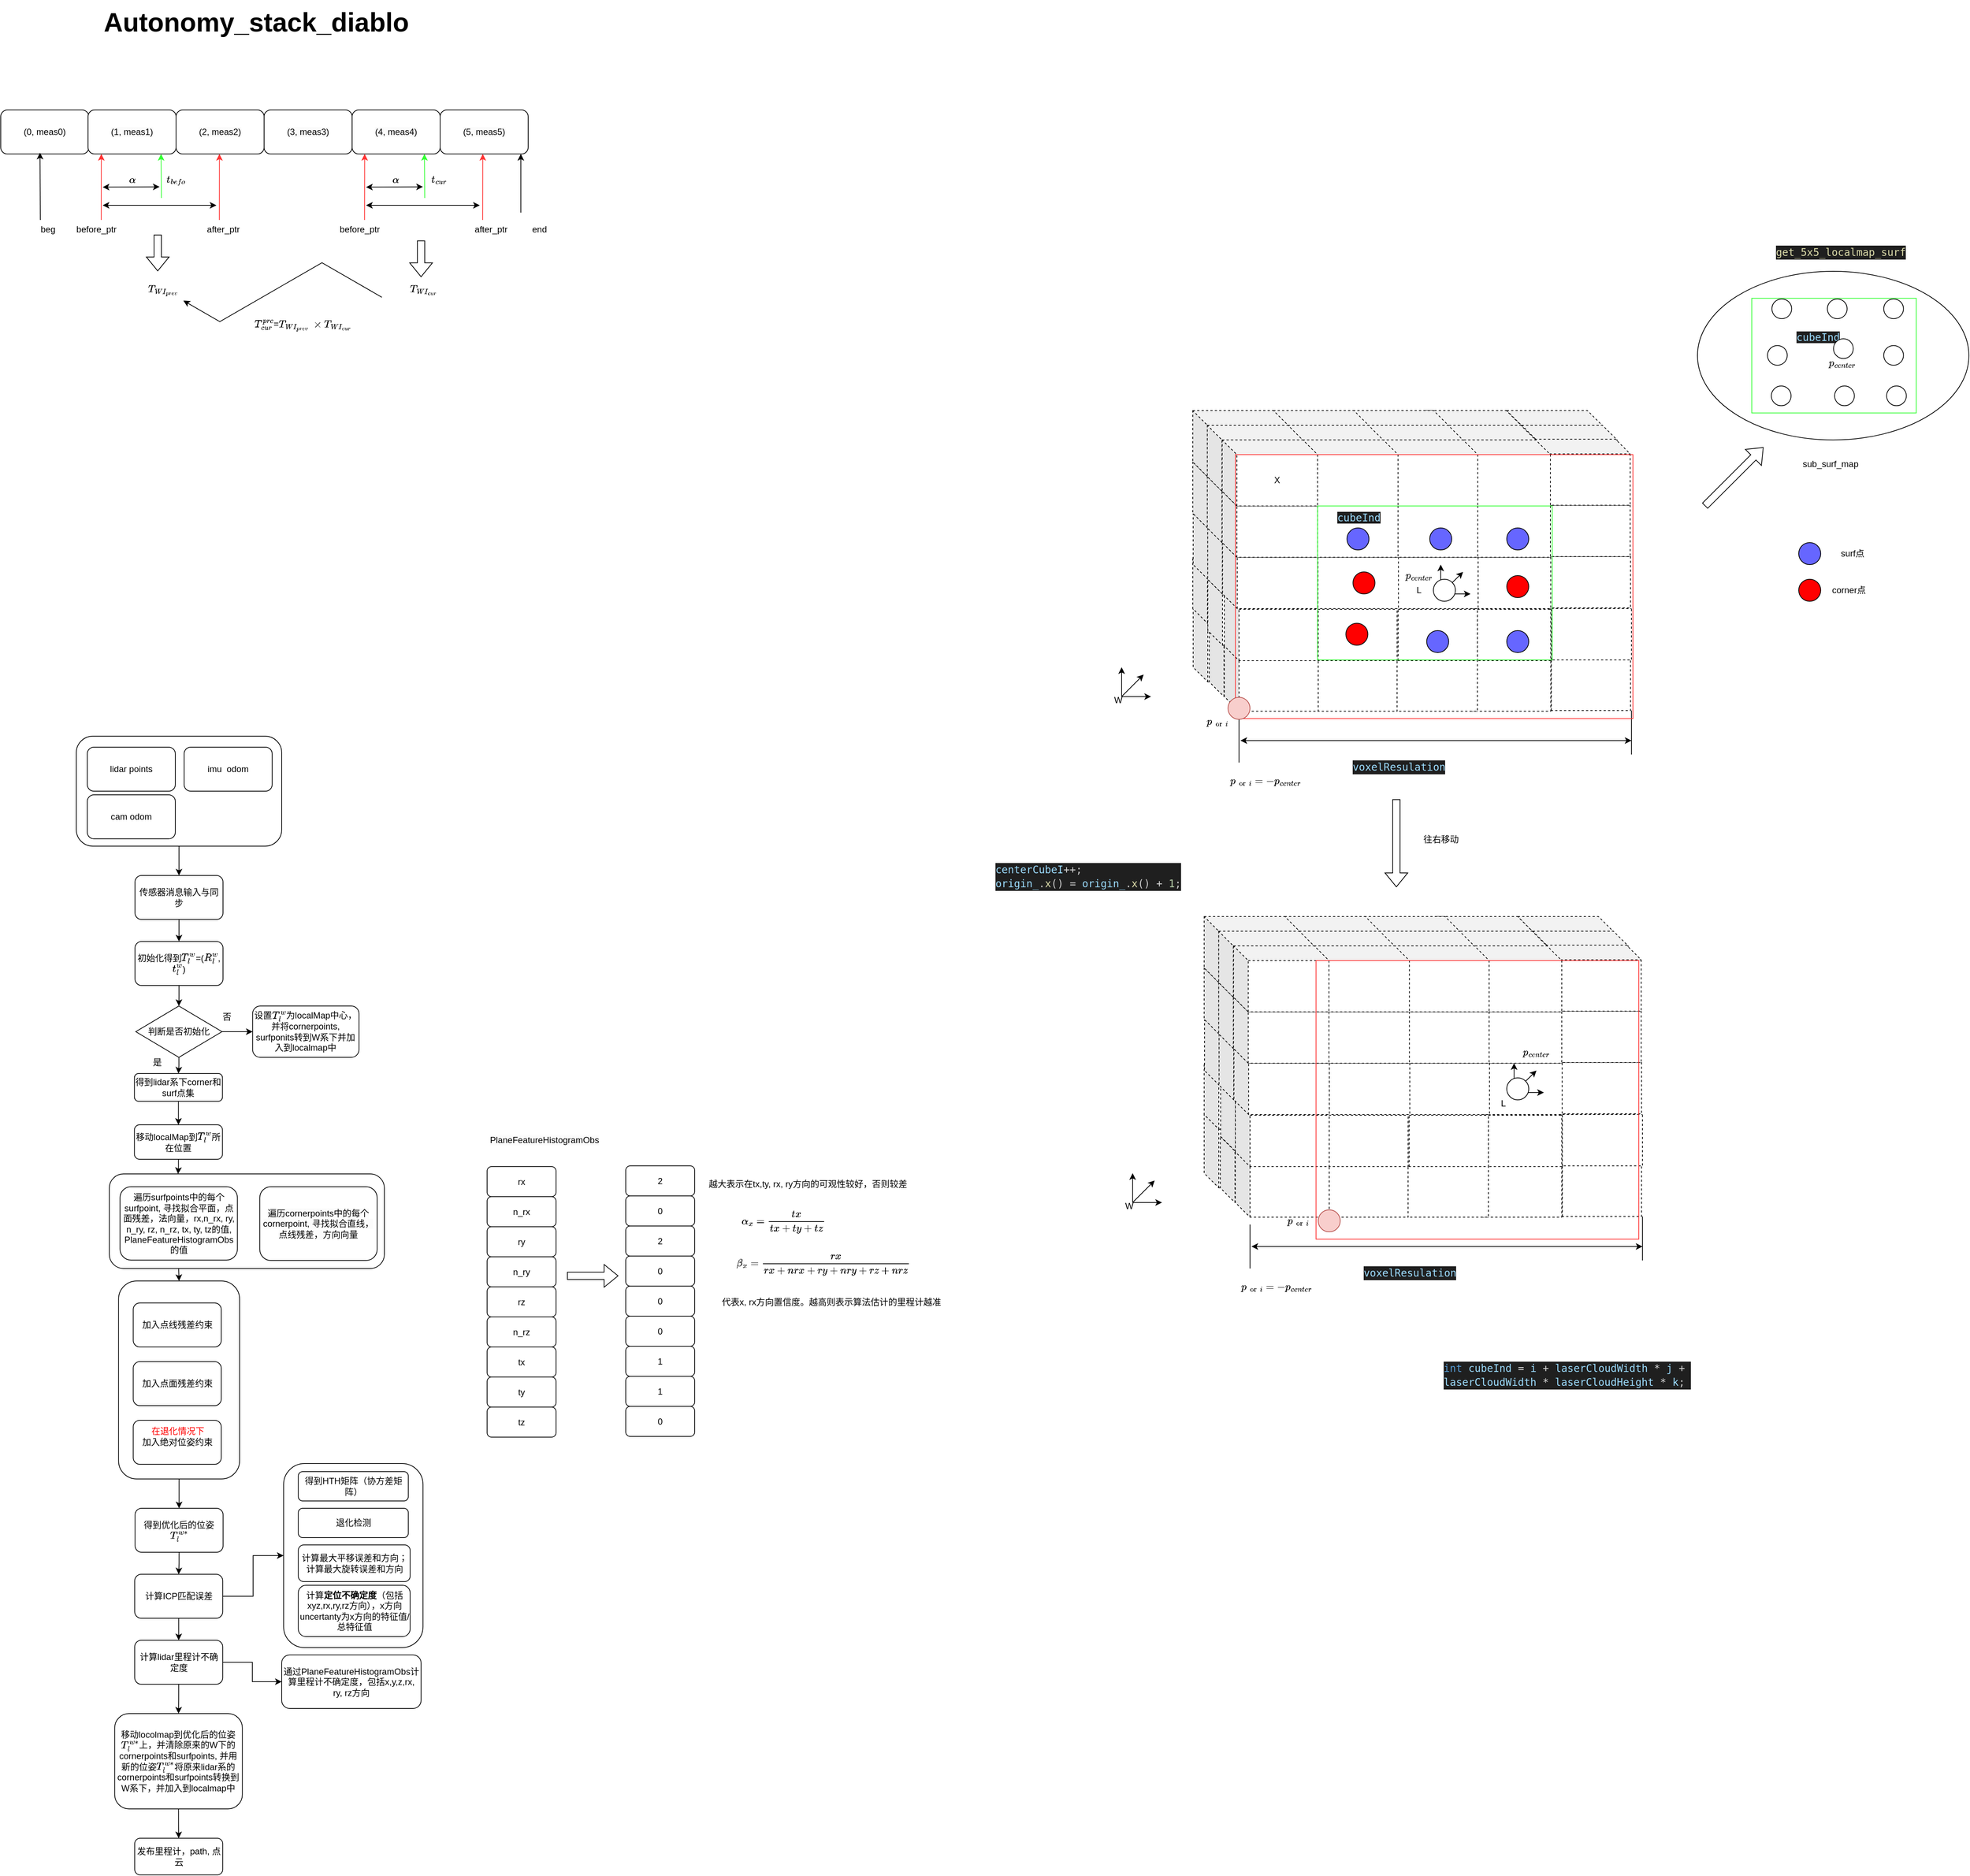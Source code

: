 <mxfile version="24.7.7">
  <diagram name="第 1 页" id="OQmmWRMZNrNLfSl5FtCB">
    <mxGraphModel dx="353" dy="-8482" grid="1" gridSize="10" guides="1" tooltips="1" connect="1" arrows="1" fold="1" page="1" pageScale="1" pageWidth="827" pageHeight="1169" math="0" shadow="0">
      <root>
        <mxCell id="0" />
        <mxCell id="1" parent="0" />
        <mxCell id="wz2QxPy03fODHcNXmg_H-1" value="" style="rounded=1;whiteSpace=wrap;html=1;" vertex="1" parent="1">
          <mxGeometry x="1212.62" y="11536" width="190" height="251" as="geometry" />
        </mxCell>
        <mxCell id="wz2QxPy03fODHcNXmg_H-2" value="" style="group" connectable="0" vertex="1" parent="1">
          <mxGeometry x="2880.004" y="10100" width="170" height="409" as="geometry" />
        </mxCell>
        <mxCell id="wz2QxPy03fODHcNXmg_H-3" value="" style="shape=cube;whiteSpace=wrap;html=1;boundedLbl=1;backgroundOutline=1;darkOpacity=0.05;darkOpacity2=0.1;dashed=1;" vertex="1" parent="wz2QxPy03fODHcNXmg_H-2">
          <mxGeometry x="2.506" y="280" width="128" height="90" as="geometry" />
        </mxCell>
        <mxCell id="wz2QxPy03fODHcNXmg_H-4" value="" style="shape=cube;whiteSpace=wrap;html=1;boundedLbl=1;backgroundOutline=1;darkOpacity=0.05;darkOpacity2=0.1;dashed=1;" vertex="1" parent="wz2QxPy03fODHcNXmg_H-2">
          <mxGeometry x="10.506" y="211" width="120" height="90" as="geometry" />
        </mxCell>
        <mxCell id="wz2QxPy03fODHcNXmg_H-5" value="" style="shape=cube;whiteSpace=wrap;html=1;boundedLbl=1;backgroundOutline=1;darkOpacity=0.05;darkOpacity2=0.1;dashed=1;" vertex="1" parent="wz2QxPy03fODHcNXmg_H-2">
          <mxGeometry x="0.508" y="140" width="129.998" height="90" as="geometry" />
        </mxCell>
        <mxCell id="wz2QxPy03fODHcNXmg_H-6" value="" style="shape=cube;whiteSpace=wrap;html=1;boundedLbl=1;backgroundOutline=1;darkOpacity=0.05;darkOpacity2=0.1;dashed=1;" vertex="1" parent="wz2QxPy03fODHcNXmg_H-2">
          <mxGeometry y="70" width="129.998" height="90" as="geometry" />
        </mxCell>
        <mxCell id="wz2QxPy03fODHcNXmg_H-7" value="" style="shape=cube;whiteSpace=wrap;html=1;boundedLbl=1;backgroundOutline=1;darkOpacity=0.05;darkOpacity2=0.1;dashed=1;" vertex="1" parent="wz2QxPy03fODHcNXmg_H-2">
          <mxGeometry width="129.998" height="90" as="geometry" />
        </mxCell>
        <mxCell id="wz2QxPy03fODHcNXmg_H-8" value="" style="shape=cube;whiteSpace=wrap;html=1;boundedLbl=1;backgroundOutline=1;darkOpacity=0.05;darkOpacity2=0.1;dashed=1;" vertex="1" parent="wz2QxPy03fODHcNXmg_H-2">
          <mxGeometry x="22.996" y="300" width="128" height="90" as="geometry" />
        </mxCell>
        <mxCell id="wz2QxPy03fODHcNXmg_H-9" value="" style="shape=cube;whiteSpace=wrap;html=1;boundedLbl=1;backgroundOutline=1;darkOpacity=0.05;darkOpacity2=0.1;dashed=1;" vertex="1" parent="wz2QxPy03fODHcNXmg_H-2">
          <mxGeometry x="30.996" y="231" width="120" height="90" as="geometry" />
        </mxCell>
        <mxCell id="wz2QxPy03fODHcNXmg_H-10" value="" style="shape=cube;whiteSpace=wrap;html=1;boundedLbl=1;backgroundOutline=1;darkOpacity=0.05;darkOpacity2=0.1;dashed=1;" vertex="1" parent="wz2QxPy03fODHcNXmg_H-2">
          <mxGeometry x="20.998" y="160" width="129.998" height="90" as="geometry" />
        </mxCell>
        <mxCell id="wz2QxPy03fODHcNXmg_H-11" value="" style="shape=cube;whiteSpace=wrap;html=1;boundedLbl=1;backgroundOutline=1;darkOpacity=0.05;darkOpacity2=0.1;dashed=1;" vertex="1" parent="wz2QxPy03fODHcNXmg_H-2">
          <mxGeometry x="20.49" y="90" width="129.998" height="90" as="geometry" />
        </mxCell>
        <mxCell id="wz2QxPy03fODHcNXmg_H-12" value="" style="shape=cube;whiteSpace=wrap;html=1;boundedLbl=1;backgroundOutline=1;darkOpacity=0.05;darkOpacity2=0.1;dashed=1;" vertex="1" parent="wz2QxPy03fODHcNXmg_H-2">
          <mxGeometry x="20.49" y="20" width="129.998" height="90" as="geometry" />
        </mxCell>
        <mxCell id="wz2QxPy03fODHcNXmg_H-13" value="" style="shape=cube;whiteSpace=wrap;html=1;boundedLbl=1;backgroundOutline=1;darkOpacity=0.05;darkOpacity2=0.1;dashed=1;" vertex="1" parent="wz2QxPy03fODHcNXmg_H-2">
          <mxGeometry x="40.746" y="319" width="128" height="90" as="geometry" />
        </mxCell>
        <mxCell id="wz2QxPy03fODHcNXmg_H-14" value="" style="shape=cube;whiteSpace=wrap;html=1;boundedLbl=1;backgroundOutline=1;darkOpacity=0.05;darkOpacity2=0.1;dashed=1;" vertex="1" parent="wz2QxPy03fODHcNXmg_H-2">
          <mxGeometry x="40.75" y="250" width="129.25" height="90" as="geometry" />
        </mxCell>
        <mxCell id="wz2QxPy03fODHcNXmg_H-15" value="" style="shape=cube;whiteSpace=wrap;html=1;boundedLbl=1;backgroundOutline=1;darkOpacity=0.05;darkOpacity2=0.1;dashed=1;" vertex="1" parent="wz2QxPy03fODHcNXmg_H-2">
          <mxGeometry x="38.748" y="179" width="129.998" height="90" as="geometry" />
        </mxCell>
        <mxCell id="wz2QxPy03fODHcNXmg_H-16" value="" style="shape=cube;whiteSpace=wrap;html=1;boundedLbl=1;backgroundOutline=1;darkOpacity=0.05;darkOpacity2=0.1;dashed=1;" vertex="1" parent="wz2QxPy03fODHcNXmg_H-2">
          <mxGeometry x="38.24" y="109" width="129.998" height="90" as="geometry" />
        </mxCell>
        <mxCell id="wz2QxPy03fODHcNXmg_H-17" value="" style="shape=cube;whiteSpace=wrap;html=1;boundedLbl=1;backgroundOutline=1;darkOpacity=0.05;darkOpacity2=0.1;dashed=1;" vertex="1" parent="wz2QxPy03fODHcNXmg_H-2">
          <mxGeometry x="38.24" y="39" width="129.998" height="90" as="geometry" />
        </mxCell>
        <mxCell id="wz2QxPy03fODHcNXmg_H-18" value="" style="shape=cube;whiteSpace=wrap;html=1;boundedLbl=1;backgroundOutline=1;darkOpacity=0.05;darkOpacity2=0.1;dashed=1;" vertex="1" parent="1">
          <mxGeometry x="2766.5" y="10391" width="128" height="90" as="geometry" />
        </mxCell>
        <mxCell id="wz2QxPy03fODHcNXmg_H-19" value="" style="shape=cube;whiteSpace=wrap;html=1;boundedLbl=1;backgroundOutline=1;darkOpacity=0.05;darkOpacity2=0.1;dashed=1;" vertex="1" parent="1">
          <mxGeometry x="2764" y="10300" width="128" height="90" as="geometry" />
        </mxCell>
        <mxCell id="wz2QxPy03fODHcNXmg_H-20" value="" style="shape=cube;whiteSpace=wrap;html=1;boundedLbl=1;backgroundOutline=1;darkOpacity=0.05;darkOpacity2=0.1;dashed=1;" vertex="1" parent="1">
          <mxGeometry x="2786" y="10411" width="128" height="90" as="geometry" />
        </mxCell>
        <mxCell id="wz2QxPy03fODHcNXmg_H-21" value="" style="shape=cube;whiteSpace=wrap;html=1;boundedLbl=1;backgroundOutline=1;darkOpacity=0.05;darkOpacity2=0.1;dashed=1;" vertex="1" parent="1">
          <mxGeometry x="2786" y="10341" width="128" height="90" as="geometry" />
        </mxCell>
        <mxCell id="wz2QxPy03fODHcNXmg_H-22" value="" style="shape=cube;whiteSpace=wrap;html=1;boundedLbl=1;backgroundOutline=1;darkOpacity=0.05;darkOpacity2=0.1;dashed=1;" vertex="1" parent="1">
          <mxGeometry x="2812" y="10420" width="128" height="90" as="geometry" />
        </mxCell>
        <mxCell id="wz2QxPy03fODHcNXmg_H-23" value="" style="shape=cube;whiteSpace=wrap;html=1;boundedLbl=1;backgroundOutline=1;darkOpacity=0.05;darkOpacity2=0.1;dashed=1;" vertex="1" parent="1">
          <mxGeometry x="2806" y="10361" width="128" height="90" as="geometry" />
        </mxCell>
        <mxCell id="wz2QxPy03fODHcNXmg_H-24" value="" style="shape=cube;whiteSpace=wrap;html=1;boundedLbl=1;backgroundOutline=1;darkOpacity=0.05;darkOpacity2=0.1;dashed=1;" vertex="1" parent="1">
          <mxGeometry x="2772.5" y="10391" width="128" height="90" as="geometry" />
        </mxCell>
        <mxCell id="wz2QxPy03fODHcNXmg_H-25" value="" style="shape=cube;whiteSpace=wrap;html=1;boundedLbl=1;backgroundOutline=1;darkOpacity=0.05;darkOpacity2=0.1;dashed=1;" vertex="1" parent="1">
          <mxGeometry x="2664.5" y="10391" width="128" height="90" as="geometry" />
        </mxCell>
        <mxCell id="wz2QxPy03fODHcNXmg_H-26" value="" style="shape=cube;whiteSpace=wrap;html=1;boundedLbl=1;backgroundOutline=1;darkOpacity=0.05;darkOpacity2=0.1;dashed=1;" vertex="1" parent="1">
          <mxGeometry x="2770" y="10300" width="128" height="90" as="geometry" />
        </mxCell>
        <mxCell id="wz2QxPy03fODHcNXmg_H-27" value="" style="shape=cube;whiteSpace=wrap;html=1;boundedLbl=1;backgroundOutline=1;darkOpacity=0.05;darkOpacity2=0.1;dashed=1;" vertex="1" parent="1">
          <mxGeometry x="2662" y="10300" width="128" height="90" as="geometry" />
        </mxCell>
        <mxCell id="wz2QxPy03fODHcNXmg_H-28" value="" style="shape=cube;whiteSpace=wrap;html=1;boundedLbl=1;backgroundOutline=1;darkOpacity=0.05;darkOpacity2=0.1;dashed=1;" vertex="1" parent="1">
          <mxGeometry x="2792" y="10411" width="128" height="90" as="geometry" />
        </mxCell>
        <mxCell id="wz2QxPy03fODHcNXmg_H-29" value="" style="shape=cube;whiteSpace=wrap;html=1;boundedLbl=1;backgroundOutline=1;darkOpacity=0.05;darkOpacity2=0.1;dashed=1;" vertex="1" parent="1">
          <mxGeometry x="2684" y="10411" width="128" height="90" as="geometry" />
        </mxCell>
        <mxCell id="wz2QxPy03fODHcNXmg_H-30" value="" style="shape=cube;whiteSpace=wrap;html=1;boundedLbl=1;backgroundOutline=1;darkOpacity=0.05;darkOpacity2=0.1;dashed=1;" vertex="1" parent="1">
          <mxGeometry x="2792" y="10341" width="128" height="90" as="geometry" />
        </mxCell>
        <mxCell id="wz2QxPy03fODHcNXmg_H-31" value="" style="shape=cube;whiteSpace=wrap;html=1;boundedLbl=1;backgroundOutline=1;darkOpacity=0.05;darkOpacity2=0.1;dashed=1;" vertex="1" parent="1">
          <mxGeometry x="2684" y="10341" width="128" height="90" as="geometry" />
        </mxCell>
        <mxCell id="wz2QxPy03fODHcNXmg_H-32" value="" style="shape=cube;whiteSpace=wrap;html=1;boundedLbl=1;backgroundOutline=1;darkOpacity=0.05;darkOpacity2=0.1;dashed=1;" vertex="1" parent="1">
          <mxGeometry x="2812" y="10420" width="128" height="90" as="geometry" />
        </mxCell>
        <mxCell id="wz2QxPy03fODHcNXmg_H-33" value="" style="shape=cube;whiteSpace=wrap;html=1;boundedLbl=1;backgroundOutline=1;darkOpacity=0.05;darkOpacity2=0.1;dashed=1;" vertex="1" parent="1">
          <mxGeometry x="2710" y="10420" width="130" height="90" as="geometry" />
        </mxCell>
        <mxCell id="wz2QxPy03fODHcNXmg_H-34" value="" style="shape=cube;whiteSpace=wrap;html=1;boundedLbl=1;backgroundOutline=1;darkOpacity=0.05;darkOpacity2=0.1;dashed=1;" vertex="1" parent="1">
          <mxGeometry x="2820" y="10351" width="120" height="90" as="geometry" />
        </mxCell>
        <mxCell id="wz2QxPy03fODHcNXmg_H-35" value="" style="shape=cube;whiteSpace=wrap;html=1;boundedLbl=1;backgroundOutline=1;darkOpacity=0.05;darkOpacity2=0.1;dashed=1;" vertex="1" parent="1">
          <mxGeometry x="2712" y="10351" width="128" height="90" as="geometry" />
        </mxCell>
        <mxCell id="wz2QxPy03fODHcNXmg_H-36" value="" style="shape=cube;whiteSpace=wrap;html=1;boundedLbl=1;backgroundOutline=1;darkOpacity=0.05;darkOpacity2=0.1;dashed=1;" vertex="1" parent="1">
          <mxGeometry x="2562.5" y="10391" width="128" height="90" as="geometry" />
        </mxCell>
        <mxCell id="wz2QxPy03fODHcNXmg_H-37" value="" style="shape=cube;whiteSpace=wrap;html=1;boundedLbl=1;backgroundOutline=1;darkOpacity=0.05;darkOpacity2=0.1;dashed=1;" vertex="1" parent="1">
          <mxGeometry x="2452.5" y="10370" width="122.5" height="100" as="geometry" />
        </mxCell>
        <mxCell id="wz2QxPy03fODHcNXmg_H-38" value="" style="shape=cube;whiteSpace=wrap;html=1;boundedLbl=1;backgroundOutline=1;darkOpacity=0.05;darkOpacity2=0.1;dashed=1;" vertex="1" parent="1">
          <mxGeometry x="2560" y="10300" width="128" height="90" as="geometry" />
        </mxCell>
        <mxCell id="wz2QxPy03fODHcNXmg_H-39" value="" style="shape=cube;whiteSpace=wrap;html=1;boundedLbl=1;backgroundOutline=1;darkOpacity=0.05;darkOpacity2=0.1;dashed=1;" vertex="1" parent="1">
          <mxGeometry x="2452" y="10300" width="128" height="90" as="geometry" />
        </mxCell>
        <mxCell id="wz2QxPy03fODHcNXmg_H-40" value="" style="shape=cube;whiteSpace=wrap;html=1;boundedLbl=1;backgroundOutline=1;darkOpacity=0.05;darkOpacity2=0.1;dashed=1;" vertex="1" parent="1">
          <mxGeometry x="2582" y="10411" width="128" height="90" as="geometry" />
        </mxCell>
        <mxCell id="wz2QxPy03fODHcNXmg_H-41" value="" style="shape=cube;whiteSpace=wrap;html=1;boundedLbl=1;backgroundOutline=1;darkOpacity=0.05;darkOpacity2=0.1;dashed=1;" vertex="1" parent="1">
          <mxGeometry x="2474.5" y="10400" width="128" height="90" as="geometry" />
        </mxCell>
        <mxCell id="wz2QxPy03fODHcNXmg_H-42" value="" style="shape=cube;whiteSpace=wrap;html=1;boundedLbl=1;backgroundOutline=1;darkOpacity=0.05;darkOpacity2=0.1;dashed=1;" vertex="1" parent="1">
          <mxGeometry x="2582" y="10341" width="128" height="90" as="geometry" />
        </mxCell>
        <mxCell id="wz2QxPy03fODHcNXmg_H-43" value="" style="shape=cube;whiteSpace=wrap;html=1;boundedLbl=1;backgroundOutline=1;darkOpacity=0.05;darkOpacity2=0.1;dashed=1;" vertex="1" parent="1">
          <mxGeometry x="2472.5" y="10330" width="128" height="90" as="geometry" />
        </mxCell>
        <mxCell id="wz2QxPy03fODHcNXmg_H-44" value="" style="shape=cube;whiteSpace=wrap;html=1;boundedLbl=1;backgroundOutline=1;darkOpacity=0.05;darkOpacity2=0.1;dashed=1;" vertex="1" parent="1">
          <mxGeometry x="2602.5" y="10420" width="128" height="90" as="geometry" />
        </mxCell>
        <mxCell id="wz2QxPy03fODHcNXmg_H-45" value="" style="shape=cube;whiteSpace=wrap;html=1;boundedLbl=1;backgroundOutline=1;darkOpacity=0.05;darkOpacity2=0.1;dashed=1;" vertex="1" parent="1">
          <mxGeometry x="2495" y="10420" width="128" height="90" as="geometry" />
        </mxCell>
        <mxCell id="wz2QxPy03fODHcNXmg_H-46" value="" style="shape=cube;whiteSpace=wrap;html=1;boundedLbl=1;backgroundOutline=1;darkOpacity=0.05;darkOpacity2=0.1;dashed=1;" vertex="1" parent="1">
          <mxGeometry x="2602.5" y="10351" width="128" height="90" as="geometry" />
        </mxCell>
        <mxCell id="wz2QxPy03fODHcNXmg_H-47" value="" style="shape=cube;whiteSpace=wrap;html=1;boundedLbl=1;backgroundOutline=1;darkOpacity=0.05;darkOpacity2=0.1;dashed=1;" vertex="1" parent="1">
          <mxGeometry x="2495" y="10351" width="128" height="90" as="geometry" />
        </mxCell>
        <mxCell id="wz2QxPy03fODHcNXmg_H-48" value="&lt;font style=&quot;font-size: 36px;&quot;&gt;&lt;b&gt;Autonomy_stack_diablo&lt;/b&gt;&lt;/font&gt;" style="text;html=1;align=center;verticalAlign=middle;resizable=0;points=[];autosize=1;strokeColor=none;fillColor=none;" vertex="1" parent="1">
          <mxGeometry x="950" y="9540" width="450" height="60" as="geometry" />
        </mxCell>
        <mxCell id="wz2QxPy03fODHcNXmg_H-49" value="" style="group" connectable="0" vertex="1" parent="1">
          <mxGeometry x="827" y="9690" width="719" height="60" as="geometry" />
        </mxCell>
        <mxCell id="wz2QxPy03fODHcNXmg_H-50" value="(0, meas0)" style="rounded=1;whiteSpace=wrap;html=1;" vertex="1" parent="wz2QxPy03fODHcNXmg_H-49">
          <mxGeometry width="120" height="60" as="geometry" />
        </mxCell>
        <mxCell id="wz2QxPy03fODHcNXmg_H-51" value="&lt;span style=&quot;color: rgb(0, 0, 0); font-family: Helvetica; font-size: 12px; font-style: normal; font-variant-ligatures: normal; font-variant-caps: normal; font-weight: 400; letter-spacing: normal; orphans: 2; text-align: center; text-indent: 0px; text-transform: none; widows: 2; word-spacing: 0px; -webkit-text-stroke-width: 0px; white-space: normal; background-color: rgb(251, 251, 251); text-decoration-thickness: initial; text-decoration-style: initial; text-decoration-color: initial; display: inline !important; float: none;&quot;&gt;(1, meas1)&lt;/span&gt;" style="whiteSpace=wrap;html=1;rounded=1;" vertex="1" parent="wz2QxPy03fODHcNXmg_H-49">
          <mxGeometry x="119" width="120" height="60" as="geometry" />
        </mxCell>
        <mxCell id="wz2QxPy03fODHcNXmg_H-52" value="&lt;span style=&quot;color: rgb(0, 0, 0); font-family: Helvetica; font-size: 12px; font-style: normal; font-variant-ligatures: normal; font-variant-caps: normal; font-weight: 400; letter-spacing: normal; orphans: 2; text-align: center; text-indent: 0px; text-transform: none; widows: 2; word-spacing: 0px; -webkit-text-stroke-width: 0px; white-space: normal; background-color: rgb(251, 251, 251); text-decoration-thickness: initial; text-decoration-style: initial; text-decoration-color: initial; display: inline !important; float: none;&quot;&gt;(2, meas2)&lt;/span&gt;" style="whiteSpace=wrap;html=1;rounded=1;" vertex="1" parent="wz2QxPy03fODHcNXmg_H-49">
          <mxGeometry x="239" width="120" height="60" as="geometry" />
        </mxCell>
        <mxCell id="wz2QxPy03fODHcNXmg_H-53" value="&lt;span style=&quot;color: rgb(0, 0, 0); font-family: Helvetica; font-size: 12px; font-style: normal; font-variant-ligatures: normal; font-variant-caps: normal; font-weight: 400; letter-spacing: normal; orphans: 2; text-align: center; text-indent: 0px; text-transform: none; widows: 2; word-spacing: 0px; -webkit-text-stroke-width: 0px; white-space: normal; background-color: rgb(251, 251, 251); text-decoration-thickness: initial; text-decoration-style: initial; text-decoration-color: initial; display: inline !important; float: none;&quot;&gt;(3, meas3)&lt;/span&gt;" style="whiteSpace=wrap;html=1;rounded=1;" vertex="1" parent="wz2QxPy03fODHcNXmg_H-49">
          <mxGeometry x="359" width="120" height="60" as="geometry" />
        </mxCell>
        <mxCell id="wz2QxPy03fODHcNXmg_H-54" value="&lt;span style=&quot;color: rgb(0, 0, 0); font-family: Helvetica; font-size: 12px; font-style: normal; font-variant-ligatures: normal; font-variant-caps: normal; font-weight: 400; letter-spacing: normal; orphans: 2; text-align: center; text-indent: 0px; text-transform: none; widows: 2; word-spacing: 0px; -webkit-text-stroke-width: 0px; white-space: normal; background-color: rgb(251, 251, 251); text-decoration-thickness: initial; text-decoration-style: initial; text-decoration-color: initial; display: inline !important; float: none;&quot;&gt;(4, meas4)&lt;/span&gt;" style="whiteSpace=wrap;html=1;rounded=1;" vertex="1" parent="wz2QxPy03fODHcNXmg_H-49">
          <mxGeometry x="479" width="120" height="60" as="geometry" />
        </mxCell>
        <mxCell id="wz2QxPy03fODHcNXmg_H-55" value="&lt;span style=&quot;color: rgb(0, 0, 0); font-family: Helvetica; font-size: 12px; font-style: normal; font-variant-ligatures: normal; font-variant-caps: normal; font-weight: 400; letter-spacing: normal; orphans: 2; text-align: center; text-indent: 0px; text-transform: none; widows: 2; word-spacing: 0px; -webkit-text-stroke-width: 0px; white-space: normal; background-color: rgb(251, 251, 251); text-decoration-thickness: initial; text-decoration-style: initial; text-decoration-color: initial; display: inline !important; float: none;&quot;&gt;(5, meas5)&lt;/span&gt;" style="whiteSpace=wrap;html=1;rounded=1;" vertex="1" parent="wz2QxPy03fODHcNXmg_H-49">
          <mxGeometry x="599" width="120" height="60" as="geometry" />
        </mxCell>
        <mxCell id="wz2QxPy03fODHcNXmg_H-56" value="" style="endArrow=classic;html=1;rounded=0;entryX=0.446;entryY=0.971;entryDx=0;entryDy=0;entryPerimeter=0;" edge="1" parent="1" target="wz2QxPy03fODHcNXmg_H-50">
          <mxGeometry width="50" height="50" relative="1" as="geometry">
            <mxPoint x="881" y="9840" as="sourcePoint" />
            <mxPoint x="870" y="9800" as="targetPoint" />
          </mxGeometry>
        </mxCell>
        <mxCell id="wz2QxPy03fODHcNXmg_H-57" value="" style="endArrow=classic;html=1;rounded=0;entryX=0.446;entryY=0.971;entryDx=0;entryDy=0;entryPerimeter=0;strokeColor=#33FF33;" edge="1" parent="1">
          <mxGeometry width="50" height="50" relative="1" as="geometry">
            <mxPoint x="1405" y="9810" as="sourcePoint" />
            <mxPoint x="1404.57" y="9750" as="targetPoint" />
          </mxGeometry>
        </mxCell>
        <mxCell id="wz2QxPy03fODHcNXmg_H-58" value="`t_{cur}`&lt;span class=&quot;eusoft-eudic-chrome-extension-translate-content&quot;&gt;&lt;/span&gt;&lt;span class=&quot;eusoft-eudic-chrome-extension-translate-content&quot;&gt;&lt;span class=&quot;eusoft-eudic-chrome-extension-translate-white-space ng-star-inserted&quot;&gt;&amp;nbsp;&lt;/span&gt;&lt;span data-eusoft-eudic-loading-template-original-text=&quot;`t_`&quot; class=&quot;eusoft-eudic-translate-loading-tag ng-star-inserted&quot;&gt;&lt;/span&gt;&lt;/span&gt;" style="text;html=1;align=center;verticalAlign=middle;resizable=0;points=[];autosize=1;strokeColor=none;fillColor=none;" vertex="1" parent="1">
          <mxGeometry x="1386" y="9770" width="80" height="30" as="geometry" />
        </mxCell>
        <mxCell id="wz2QxPy03fODHcNXmg_H-59" value="" style="endArrow=classic;html=1;rounded=0;" edge="1" parent="1">
          <mxGeometry width="50" height="50" relative="1" as="geometry">
            <mxPoint x="1536" y="9830" as="sourcePoint" />
            <mxPoint x="1536" y="9750" as="targetPoint" />
          </mxGeometry>
        </mxCell>
        <mxCell id="wz2QxPy03fODHcNXmg_H-60" value="beg" style="text;html=1;align=center;verticalAlign=middle;resizable=0;points=[];autosize=1;strokeColor=none;fillColor=none;" vertex="1" parent="1">
          <mxGeometry x="871" y="9838" width="40" height="30" as="geometry" />
        </mxCell>
        <mxCell id="wz2QxPy03fODHcNXmg_H-61" value="end" style="text;html=1;align=center;verticalAlign=middle;resizable=0;points=[];autosize=1;strokeColor=none;fillColor=none;" vertex="1" parent="1">
          <mxGeometry x="1541.25" y="9838" width="40" height="30" as="geometry" />
        </mxCell>
        <mxCell id="wz2QxPy03fODHcNXmg_H-62" value="" style="endArrow=classic;html=1;rounded=0;strokeColor=#FF3333;" edge="1" parent="1">
          <mxGeometry width="50" height="50" relative="1" as="geometry">
            <mxPoint x="1484" y="9840" as="sourcePoint" />
            <mxPoint x="1484.13" y="9750" as="targetPoint" />
          </mxGeometry>
        </mxCell>
        <mxCell id="wz2QxPy03fODHcNXmg_H-63" value="after_ptr" style="text;html=1;align=center;verticalAlign=middle;resizable=0;points=[];autosize=1;strokeColor=none;fillColor=none;" vertex="1" parent="1">
          <mxGeometry x="1460" y="9838" width="70" height="30" as="geometry" />
        </mxCell>
        <mxCell id="wz2QxPy03fODHcNXmg_H-64" value="" style="endArrow=classic;html=1;rounded=0;strokeColor=#FF3333;" edge="1" parent="1">
          <mxGeometry width="50" height="50" relative="1" as="geometry">
            <mxPoint x="1323" y="9840" as="sourcePoint" />
            <mxPoint x="1323.13" y="9750" as="targetPoint" />
          </mxGeometry>
        </mxCell>
        <mxCell id="wz2QxPy03fODHcNXmg_H-65" value="before_ptr" style="text;html=1;align=center;verticalAlign=middle;resizable=0;points=[];autosize=1;strokeColor=none;fillColor=none;" vertex="1" parent="1">
          <mxGeometry x="1276" y="9838" width="80" height="30" as="geometry" />
        </mxCell>
        <mxCell id="wz2QxPy03fODHcNXmg_H-66" value="" style="endArrow=classic;startArrow=classic;html=1;rounded=0;" edge="1" parent="1">
          <mxGeometry width="50" height="50" relative="1" as="geometry">
            <mxPoint x="1325" y="9820" as="sourcePoint" />
            <mxPoint x="1480" y="9820" as="targetPoint" />
          </mxGeometry>
        </mxCell>
        <mxCell id="wz2QxPy03fODHcNXmg_H-67" value="" style="endArrow=classic;startArrow=classic;html=1;rounded=0;" edge="1" parent="1">
          <mxGeometry width="50" height="50" relative="1" as="geometry">
            <mxPoint x="1325" y="9795.21" as="sourcePoint" />
            <mxPoint x="1402.5" y="9794.8" as="targetPoint" />
          </mxGeometry>
        </mxCell>
        <mxCell id="wz2QxPy03fODHcNXmg_H-68" value="`\alpha`" style="text;html=1;align=center;verticalAlign=middle;resizable=0;points=[];autosize=1;strokeColor=none;fillColor=none;" vertex="1" parent="1">
          <mxGeometry x="1330" y="9770" width="70" height="30" as="geometry" />
        </mxCell>
        <mxCell id="wz2QxPy03fODHcNXmg_H-69" value="" style="endArrow=classic;html=1;rounded=0;entryX=0.446;entryY=0.971;entryDx=0;entryDy=0;entryPerimeter=0;strokeColor=#33FF33;" edge="1" parent="1">
          <mxGeometry width="50" height="50" relative="1" as="geometry">
            <mxPoint x="1046" y="9810" as="sourcePoint" />
            <mxPoint x="1045.57" y="9750" as="targetPoint" />
          </mxGeometry>
        </mxCell>
        <mxCell id="wz2QxPy03fODHcNXmg_H-70" value="`t_{befo}`&lt;span class=&quot;eusoft-eudic-chrome-extension-translate-content&quot;&gt;&lt;/span&gt;&lt;span class=&quot;eusoft-eudic-chrome-extension-translate-content&quot;&gt;&lt;span class=&quot;eusoft-eudic-chrome-extension-translate-white-space ng-star-inserted&quot;&gt;&amp;nbsp;&lt;/span&gt;&lt;span data-eusoft-eudic-loading-template-original-text=&quot;`t_`&quot; class=&quot;eusoft-eudic-translate-loading-tag ng-star-inserted&quot;&gt;&lt;/span&gt;&lt;/span&gt;" style="text;html=1;align=center;verticalAlign=middle;resizable=0;points=[];autosize=1;strokeColor=none;fillColor=none;" vertex="1" parent="1">
          <mxGeometry x="1022" y="9770" width="90" height="30" as="geometry" />
        </mxCell>
        <mxCell id="wz2QxPy03fODHcNXmg_H-71" value="" style="endArrow=classic;html=1;rounded=0;strokeColor=#FF3333;" edge="1" parent="1">
          <mxGeometry width="50" height="50" relative="1" as="geometry">
            <mxPoint x="1125" y="9840" as="sourcePoint" />
            <mxPoint x="1125.13" y="9750" as="targetPoint" />
          </mxGeometry>
        </mxCell>
        <mxCell id="wz2QxPy03fODHcNXmg_H-72" value="" style="endArrow=classic;html=1;rounded=0;strokeColor=#FF3333;" edge="1" parent="1">
          <mxGeometry width="50" height="50" relative="1" as="geometry">
            <mxPoint x="964" y="9840" as="sourcePoint" />
            <mxPoint x="964.13" y="9750" as="targetPoint" />
          </mxGeometry>
        </mxCell>
        <mxCell id="wz2QxPy03fODHcNXmg_H-73" value="before_ptr" style="text;html=1;align=center;verticalAlign=middle;resizable=0;points=[];autosize=1;strokeColor=none;fillColor=none;" vertex="1" parent="1">
          <mxGeometry x="917" y="9838" width="80" height="30" as="geometry" />
        </mxCell>
        <mxCell id="wz2QxPy03fODHcNXmg_H-74" value="" style="endArrow=classic;startArrow=classic;html=1;rounded=0;" edge="1" parent="1">
          <mxGeometry width="50" height="50" relative="1" as="geometry">
            <mxPoint x="966" y="9820" as="sourcePoint" />
            <mxPoint x="1121" y="9820" as="targetPoint" />
          </mxGeometry>
        </mxCell>
        <mxCell id="wz2QxPy03fODHcNXmg_H-75" value="" style="endArrow=classic;startArrow=classic;html=1;rounded=0;" edge="1" parent="1">
          <mxGeometry width="50" height="50" relative="1" as="geometry">
            <mxPoint x="966" y="9795.21" as="sourcePoint" />
            <mxPoint x="1043.5" y="9794.8" as="targetPoint" />
          </mxGeometry>
        </mxCell>
        <mxCell id="wz2QxPy03fODHcNXmg_H-76" value="`\alpha`" style="text;html=1;align=center;verticalAlign=middle;resizable=0;points=[];autosize=1;strokeColor=none;fillColor=none;" vertex="1" parent="1">
          <mxGeometry x="971" y="9770" width="70" height="30" as="geometry" />
        </mxCell>
        <mxCell id="wz2QxPy03fODHcNXmg_H-77" value="after_ptr" style="text;html=1;align=center;verticalAlign=middle;resizable=0;points=[];autosize=1;strokeColor=none;fillColor=none;" vertex="1" parent="1">
          <mxGeometry x="1095" y="9838" width="70" height="30" as="geometry" />
        </mxCell>
        <mxCell id="wz2QxPy03fODHcNXmg_H-78" value="" style="shape=flexArrow;endArrow=classic;html=1;rounded=0;" edge="1" parent="1">
          <mxGeometry width="50" height="50" relative="1" as="geometry">
            <mxPoint x="1041" y="9860" as="sourcePoint" />
            <mxPoint x="1041" y="9910" as="targetPoint" />
          </mxGeometry>
        </mxCell>
        <mxCell id="wz2QxPy03fODHcNXmg_H-79" value="`T_{WI_{cur}}`&lt;span class=&quot;eusoft-eudic-chrome-extension-translate-content&quot;&gt;&lt;span class=&quot;eusoft-eudic-chrome-extension-translate-white-space ng-star-inserted&quot;&gt;&amp;nbsp;&lt;/span&gt;&lt;/span&gt;" style="text;html=1;align=center;verticalAlign=middle;resizable=0;points=[];autosize=1;strokeColor=none;fillColor=none;" vertex="1" parent="1">
          <mxGeometry x="1350" y="9920" width="110" height="30" as="geometry" />
        </mxCell>
        <mxCell id="wz2QxPy03fODHcNXmg_H-80" value="`T_{WI_{prev}}`&lt;span class=&quot;eusoft-eudic-chrome-extension-translate-content&quot;&gt;&lt;span class=&quot;eusoft-eudic-chrome-extension-translate-white-space ng-star-inserted&quot;&gt;&amp;nbsp;&lt;/span&gt;&lt;/span&gt;" style="text;html=1;align=center;verticalAlign=middle;resizable=0;points=[];autosize=1;strokeColor=none;fillColor=none;" vertex="1" parent="1">
          <mxGeometry x="990" y="9920" width="120" height="30" as="geometry" />
        </mxCell>
        <mxCell id="wz2QxPy03fODHcNXmg_H-81" value="" style="shape=flexArrow;endArrow=classic;html=1;rounded=0;" edge="1" parent="1">
          <mxGeometry width="50" height="50" relative="1" as="geometry">
            <mxPoint x="1400" y="9868" as="sourcePoint" />
            <mxPoint x="1400" y="9918" as="targetPoint" />
          </mxGeometry>
        </mxCell>
        <mxCell id="wz2QxPy03fODHcNXmg_H-82" value="`T_{cur}^{pre}`=`T_{WI_{prev}}&amp;nbsp; \times T_{WI_{cur}}`&lt;span class=&quot;eusoft-eudic-chrome-extension-translate-content&quot;&gt;&amp;nbsp;&lt;/span&gt;&lt;span class=&quot;eusoft-eudic-chrome-extension-translate-content&quot;&gt;&lt;br class=&quot;ng-star-inserted&quot;&gt;&lt;br&gt;&lt;/span&gt;" style="text;html=1;align=center;verticalAlign=middle;resizable=0;points=[];autosize=1;strokeColor=none;fillColor=none;" vertex="1" parent="1">
          <mxGeometry x="1080" y="9970" width="320" height="40" as="geometry" />
        </mxCell>
        <mxCell id="wz2QxPy03fODHcNXmg_H-83" value="" style="endArrow=classic;html=1;rounded=0;edgeStyle=isometricEdgeStyle;elbow=vertical;exitX=-0.031;exitY=0.848;exitDx=0;exitDy=0;exitPerimeter=0;" edge="1" parent="1" source="wz2QxPy03fODHcNXmg_H-79" target="wz2QxPy03fODHcNXmg_H-80">
          <mxGeometry width="50" height="50" relative="1" as="geometry">
            <mxPoint x="1230" y="9970" as="sourcePoint" />
            <mxPoint x="1280" y="9920" as="targetPoint" />
            <Array as="points">
              <mxPoint x="1210" y="9930" />
            </Array>
          </mxGeometry>
        </mxCell>
        <mxCell id="wz2QxPy03fODHcNXmg_H-84" value="W&lt;span class=&quot;eusoft-eudic-chrome-extension-translate-content&quot;&gt;&lt;/span&gt;" style="text;html=1;align=center;verticalAlign=middle;resizable=0;points=[];autosize=1;strokeColor=none;fillColor=none;" vertex="1" parent="1">
          <mxGeometry x="2335" y="10480" width="30" height="30" as="geometry" />
        </mxCell>
        <mxCell id="wz2QxPy03fODHcNXmg_H-85" value="" style="endArrow=classic;startArrow=classic;html=1;rounded=0;" edge="1" parent="1">
          <mxGeometry width="50" height="50" relative="1" as="geometry">
            <mxPoint x="2517" y="10550" as="sourcePoint" />
            <mxPoint x="3050" y="10550" as="targetPoint" />
          </mxGeometry>
        </mxCell>
        <mxCell id="wz2QxPy03fODHcNXmg_H-86" value="" style="endArrow=none;html=1;rounded=0;entryX=0;entryY=0;entryDx=20;entryDy=90;entryPerimeter=0;" edge="1" parent="1">
          <mxGeometry width="50" height="50" relative="1" as="geometry">
            <mxPoint x="2515" y="10580" as="sourcePoint" />
            <mxPoint x="2515" y="10520" as="targetPoint" />
          </mxGeometry>
        </mxCell>
        <mxCell id="wz2QxPy03fODHcNXmg_H-87" value="" style="endArrow=none;html=1;rounded=0;entryX=0;entryY=0;entryDx=20;entryDy=90;entryPerimeter=0;" edge="1" parent="1">
          <mxGeometry width="50" height="50" relative="1" as="geometry">
            <mxPoint x="3050" y="10569" as="sourcePoint" />
            <mxPoint x="3050" y="10509" as="targetPoint" />
          </mxGeometry>
        </mxCell>
        <mxCell id="wz2QxPy03fODHcNXmg_H-88" value="" style="group" connectable="0" vertex="1" parent="1">
          <mxGeometry x="2355" y="10450" width="40" height="40" as="geometry" />
        </mxCell>
        <mxCell id="wz2QxPy03fODHcNXmg_H-89" value="" style="endArrow=classic;html=1;rounded=0;" edge="1" parent="wz2QxPy03fODHcNXmg_H-88">
          <mxGeometry width="50" height="50" relative="1" as="geometry">
            <mxPoint y="40" as="sourcePoint" />
            <mxPoint as="targetPoint" />
          </mxGeometry>
        </mxCell>
        <mxCell id="wz2QxPy03fODHcNXmg_H-90" value="" style="endArrow=classic;html=1;rounded=0;" edge="1" parent="wz2QxPy03fODHcNXmg_H-88">
          <mxGeometry width="50" height="50" relative="1" as="geometry">
            <mxPoint y="40" as="sourcePoint" />
            <mxPoint x="40" y="40" as="targetPoint" />
          </mxGeometry>
        </mxCell>
        <mxCell id="wz2QxPy03fODHcNXmg_H-91" value="" style="endArrow=classic;html=1;rounded=0;" edge="1" parent="wz2QxPy03fODHcNXmg_H-88">
          <mxGeometry width="50" height="50" relative="1" as="geometry">
            <mxPoint y="40" as="sourcePoint" />
            <mxPoint x="30" y="10" as="targetPoint" />
          </mxGeometry>
        </mxCell>
        <mxCell id="wz2QxPy03fODHcNXmg_H-92" value="&lt;div style=&quot;color: #cccccc;background-color: #1f1f1f;font-family: &#39;JetBrains Mono&#39;, &#39;Droid Sans Mono&#39;, &#39;monospace&#39;, monospace;font-weight: normal;font-size: 14px;line-height: 19px;white-space: pre;&quot;&gt;&lt;div&gt;&lt;span style=&quot;color: #9cdcfe;&quot;&gt;voxelResulation&lt;/span&gt;&lt;/div&gt;&lt;/div&gt;" style="text;whiteSpace=wrap;html=1;" vertex="1" parent="1">
          <mxGeometry x="2668" y="10570" width="160" height="40" as="geometry" />
        </mxCell>
        <mxCell id="wz2QxPy03fODHcNXmg_H-93" value="" style="group" connectable="0" vertex="1" parent="1">
          <mxGeometry x="2452" y="10100" width="648" height="590" as="geometry" />
        </mxCell>
        <mxCell id="wz2QxPy03fODHcNXmg_H-94" value="" style="shape=cube;whiteSpace=wrap;html=1;boundedLbl=1;backgroundOutline=1;darkOpacity=0.05;darkOpacity2=0.1;dashed=1;" vertex="1" parent="wz2QxPy03fODHcNXmg_H-93">
          <mxGeometry x="317.886" y="140" width="129.998" height="90" as="geometry" />
        </mxCell>
        <mxCell id="wz2QxPy03fODHcNXmg_H-95" value="" style="shape=cube;whiteSpace=wrap;html=1;boundedLbl=1;backgroundOutline=1;darkOpacity=0.05;darkOpacity2=0.1;dashed=1;" vertex="1" parent="wz2QxPy03fODHcNXmg_H-93">
          <mxGeometry x="317.378" y="70" width="129.998" height="90" as="geometry" />
        </mxCell>
        <mxCell id="wz2QxPy03fODHcNXmg_H-96" value="" style="shape=cube;whiteSpace=wrap;html=1;boundedLbl=1;backgroundOutline=1;darkOpacity=0.05;darkOpacity2=0.1;dashed=1;" vertex="1" parent="wz2QxPy03fODHcNXmg_H-93">
          <mxGeometry x="317.378" width="129.998" height="90" as="geometry" />
        </mxCell>
        <mxCell id="wz2QxPy03fODHcNXmg_H-97" value="" style="shape=cube;whiteSpace=wrap;html=1;boundedLbl=1;backgroundOutline=1;darkOpacity=0.05;darkOpacity2=0.1;dashed=1;" vertex="1" parent="wz2QxPy03fODHcNXmg_H-93">
          <mxGeometry x="337.69" y="160" width="129.998" height="90" as="geometry" />
        </mxCell>
        <mxCell id="wz2QxPy03fODHcNXmg_H-98" value="" style="shape=cube;whiteSpace=wrap;html=1;boundedLbl=1;backgroundOutline=1;darkOpacity=0.05;darkOpacity2=0.1;dashed=1;" vertex="1" parent="wz2QxPy03fODHcNXmg_H-93">
          <mxGeometry x="337.182" y="90" width="129.998" height="90" as="geometry" />
        </mxCell>
        <mxCell id="wz2QxPy03fODHcNXmg_H-99" value="" style="shape=cube;whiteSpace=wrap;html=1;boundedLbl=1;backgroundOutline=1;darkOpacity=0.05;darkOpacity2=0.1;dashed=1;" vertex="1" parent="wz2QxPy03fODHcNXmg_H-93">
          <mxGeometry x="337.182" y="20" width="129.998" height="90" as="geometry" />
        </mxCell>
        <mxCell id="wz2QxPy03fODHcNXmg_H-100" value="" style="shape=cube;whiteSpace=wrap;html=1;boundedLbl=1;backgroundOutline=1;darkOpacity=0.05;darkOpacity2=0.1;dashed=1;" vertex="1" parent="wz2QxPy03fODHcNXmg_H-93">
          <mxGeometry x="358.002" y="180" width="129.998" height="90" as="geometry" />
        </mxCell>
        <mxCell id="wz2QxPy03fODHcNXmg_H-101" value="" style="shape=cube;whiteSpace=wrap;html=1;boundedLbl=1;backgroundOutline=1;darkOpacity=0.05;darkOpacity2=0.1;dashed=1;" vertex="1" parent="wz2QxPy03fODHcNXmg_H-93">
          <mxGeometry x="357.494" y="110" width="129.998" height="90" as="geometry" />
        </mxCell>
        <mxCell id="wz2QxPy03fODHcNXmg_H-102" value="" style="shape=cube;whiteSpace=wrap;html=1;boundedLbl=1;backgroundOutline=1;darkOpacity=0.05;darkOpacity2=0.1;dashed=1;" vertex="1" parent="wz2QxPy03fODHcNXmg_H-93">
          <mxGeometry x="357.494" y="40" width="129.998" height="90" as="geometry" />
        </mxCell>
        <mxCell id="wz2QxPy03fODHcNXmg_H-103" value="" style="shape=cube;whiteSpace=wrap;html=1;boundedLbl=1;backgroundOutline=1;darkOpacity=0.05;darkOpacity2=0.1;dashed=1;" vertex="1" parent="wz2QxPy03fODHcNXmg_H-93">
          <mxGeometry x="218.864" y="140" width="129.998" height="90" as="geometry" />
        </mxCell>
        <mxCell id="wz2QxPy03fODHcNXmg_H-104" value="" style="shape=cube;whiteSpace=wrap;html=1;boundedLbl=1;backgroundOutline=1;darkOpacity=0.05;darkOpacity2=0.1;dashed=1;" vertex="1" parent="wz2QxPy03fODHcNXmg_H-93">
          <mxGeometry x="110.194" y="140" width="129.998" height="90" as="geometry" />
        </mxCell>
        <mxCell id="wz2QxPy03fODHcNXmg_H-105" value="" style="shape=cube;whiteSpace=wrap;html=1;boundedLbl=1;backgroundOutline=1;darkOpacity=0.05;darkOpacity2=0.1;dashed=1;" vertex="1" parent="wz2QxPy03fODHcNXmg_H-93">
          <mxGeometry x="0.508" y="140" width="129.998" height="90" as="geometry" />
        </mxCell>
        <mxCell id="wz2QxPy03fODHcNXmg_H-106" value="" style="shape=cube;whiteSpace=wrap;html=1;boundedLbl=1;backgroundOutline=1;darkOpacity=0.05;darkOpacity2=0.1;dashed=1;" vertex="1" parent="wz2QxPy03fODHcNXmg_H-93">
          <mxGeometry x="218.356" y="70" width="129.998" height="90" as="geometry" />
        </mxCell>
        <mxCell id="wz2QxPy03fODHcNXmg_H-107" value="" style="shape=cube;whiteSpace=wrap;html=1;boundedLbl=1;backgroundOutline=1;darkOpacity=0.05;darkOpacity2=0.1;dashed=1;" vertex="1" parent="wz2QxPy03fODHcNXmg_H-93">
          <mxGeometry x="109.686" y="70" width="129.998" height="90" as="geometry" />
        </mxCell>
        <mxCell id="wz2QxPy03fODHcNXmg_H-108" value="" style="shape=cube;whiteSpace=wrap;html=1;boundedLbl=1;backgroundOutline=1;darkOpacity=0.05;darkOpacity2=0.1;dashed=1;" vertex="1" parent="wz2QxPy03fODHcNXmg_H-93">
          <mxGeometry y="70" width="129.998" height="90" as="geometry" />
        </mxCell>
        <mxCell id="wz2QxPy03fODHcNXmg_H-109" value="" style="shape=cube;whiteSpace=wrap;html=1;boundedLbl=1;backgroundOutline=1;darkOpacity=0.05;darkOpacity2=0.1;dashed=1;" vertex="1" parent="wz2QxPy03fODHcNXmg_H-93">
          <mxGeometry x="218.356" width="129.998" height="90" as="geometry" />
        </mxCell>
        <mxCell id="wz2QxPy03fODHcNXmg_H-110" value="" style="shape=cube;whiteSpace=wrap;html=1;boundedLbl=1;backgroundOutline=1;darkOpacity=0.05;darkOpacity2=0.1;dashed=1;" vertex="1" parent="wz2QxPy03fODHcNXmg_H-93">
          <mxGeometry x="109.686" width="129.998" height="90" as="geometry" />
        </mxCell>
        <mxCell id="wz2QxPy03fODHcNXmg_H-111" value="" style="shape=cube;whiteSpace=wrap;html=1;boundedLbl=1;backgroundOutline=1;darkOpacity=0.05;darkOpacity2=0.1;dashed=1;" vertex="1" parent="wz2QxPy03fODHcNXmg_H-93">
          <mxGeometry width="129.998" height="90" as="geometry" />
        </mxCell>
        <mxCell id="wz2QxPy03fODHcNXmg_H-112" value="" style="shape=cube;whiteSpace=wrap;html=1;boundedLbl=1;backgroundOutline=1;darkOpacity=0.05;darkOpacity2=0.1;dashed=1;" vertex="1" parent="wz2QxPy03fODHcNXmg_H-93">
          <mxGeometry x="238.668" y="160" width="129.998" height="90" as="geometry" />
        </mxCell>
        <mxCell id="wz2QxPy03fODHcNXmg_H-113" value="" style="shape=cube;whiteSpace=wrap;html=1;boundedLbl=1;backgroundOutline=1;darkOpacity=0.05;darkOpacity2=0.1;dashed=1;" vertex="1" parent="wz2QxPy03fODHcNXmg_H-93">
          <mxGeometry x="129.998" y="160" width="129.998" height="90" as="geometry" />
        </mxCell>
        <mxCell id="wz2QxPy03fODHcNXmg_H-114" value="" style="shape=cube;whiteSpace=wrap;html=1;boundedLbl=1;backgroundOutline=1;darkOpacity=0.05;darkOpacity2=0.1;dashed=1;" vertex="1" parent="wz2QxPy03fODHcNXmg_H-93">
          <mxGeometry x="20.312" y="160" width="129.998" height="90" as="geometry" />
        </mxCell>
        <mxCell id="wz2QxPy03fODHcNXmg_H-115" value="" style="shape=cube;whiteSpace=wrap;html=1;boundedLbl=1;backgroundOutline=1;darkOpacity=0.05;darkOpacity2=0.1;dashed=1;" vertex="1" parent="wz2QxPy03fODHcNXmg_H-93">
          <mxGeometry x="238.16" y="90" width="129.998" height="90" as="geometry" />
        </mxCell>
        <mxCell id="wz2QxPy03fODHcNXmg_H-116" value="" style="shape=cube;whiteSpace=wrap;html=1;boundedLbl=1;backgroundOutline=1;darkOpacity=0.05;darkOpacity2=0.1;dashed=1;" vertex="1" parent="wz2QxPy03fODHcNXmg_H-93">
          <mxGeometry x="129.49" y="90" width="129.998" height="90" as="geometry" />
        </mxCell>
        <mxCell id="wz2QxPy03fODHcNXmg_H-117" value="" style="shape=cube;whiteSpace=wrap;html=1;boundedLbl=1;backgroundOutline=1;darkOpacity=0.05;darkOpacity2=0.1;dashed=1;" vertex="1" parent="wz2QxPy03fODHcNXmg_H-93">
          <mxGeometry x="19.804" y="90" width="129.998" height="90" as="geometry" />
        </mxCell>
        <mxCell id="wz2QxPy03fODHcNXmg_H-118" value="" style="shape=cube;whiteSpace=wrap;html=1;boundedLbl=1;backgroundOutline=1;darkOpacity=0.05;darkOpacity2=0.1;dashed=1;" vertex="1" parent="wz2QxPy03fODHcNXmg_H-93">
          <mxGeometry x="238.16" y="20" width="129.998" height="90" as="geometry" />
        </mxCell>
        <mxCell id="wz2QxPy03fODHcNXmg_H-119" value="" style="shape=cube;whiteSpace=wrap;html=1;boundedLbl=1;backgroundOutline=1;darkOpacity=0.05;darkOpacity2=0.1;dashed=1;" vertex="1" parent="wz2QxPy03fODHcNXmg_H-93">
          <mxGeometry x="129.49" y="20" width="129.998" height="90" as="geometry" />
        </mxCell>
        <mxCell id="wz2QxPy03fODHcNXmg_H-120" value="" style="shape=cube;whiteSpace=wrap;html=1;boundedLbl=1;backgroundOutline=1;darkOpacity=0.05;darkOpacity2=0.1;dashed=1;" vertex="1" parent="wz2QxPy03fODHcNXmg_H-93">
          <mxGeometry x="19.804" y="20" width="129.998" height="90" as="geometry" />
        </mxCell>
        <mxCell id="wz2QxPy03fODHcNXmg_H-121" value="" style="shape=cube;whiteSpace=wrap;html=1;boundedLbl=1;backgroundOutline=1;darkOpacity=0.05;darkOpacity2=0.1;dashed=1;" vertex="1" parent="wz2QxPy03fODHcNXmg_H-93">
          <mxGeometry x="258.98" y="180" width="129.998" height="90" as="geometry" />
        </mxCell>
        <mxCell id="wz2QxPy03fODHcNXmg_H-122" value="" style="shape=cube;whiteSpace=wrap;html=1;boundedLbl=1;backgroundOutline=1;darkOpacity=0.05;darkOpacity2=0.1;dashed=1;" vertex="1" parent="wz2QxPy03fODHcNXmg_H-93">
          <mxGeometry x="150.31" y="180" width="129.998" height="90" as="geometry" />
        </mxCell>
        <mxCell id="wz2QxPy03fODHcNXmg_H-123" value="" style="shape=cube;whiteSpace=wrap;html=1;boundedLbl=1;backgroundOutline=1;darkOpacity=0.05;darkOpacity2=0.1;dashed=1;" vertex="1" parent="wz2QxPy03fODHcNXmg_H-93">
          <mxGeometry x="40.624" y="180" width="129.998" height="90" as="geometry" />
        </mxCell>
        <mxCell id="wz2QxPy03fODHcNXmg_H-124" value="" style="shape=cube;whiteSpace=wrap;html=1;boundedLbl=1;backgroundOutline=1;darkOpacity=0.05;darkOpacity2=0.1;dashed=1;" vertex="1" parent="wz2QxPy03fODHcNXmg_H-93">
          <mxGeometry x="258.472" y="110" width="129.998" height="90" as="geometry" />
        </mxCell>
        <mxCell id="wz2QxPy03fODHcNXmg_H-125" value="" style="shape=cube;whiteSpace=wrap;html=1;boundedLbl=1;backgroundOutline=1;darkOpacity=0.05;darkOpacity2=0.1;dashed=1;" vertex="1" parent="wz2QxPy03fODHcNXmg_H-93">
          <mxGeometry x="149.802" y="110" width="129.998" height="90" as="geometry" />
        </mxCell>
        <mxCell id="wz2QxPy03fODHcNXmg_H-126" value="" style="shape=cube;whiteSpace=wrap;html=1;boundedLbl=1;backgroundOutline=1;darkOpacity=0.05;darkOpacity2=0.1;dashed=1;" vertex="1" parent="wz2QxPy03fODHcNXmg_H-93">
          <mxGeometry x="40.117" y="110" width="129.998" height="90" as="geometry" />
        </mxCell>
        <mxCell id="wz2QxPy03fODHcNXmg_H-127" value="" style="shape=cube;whiteSpace=wrap;html=1;boundedLbl=1;backgroundOutline=1;darkOpacity=0.05;darkOpacity2=0.1;dashed=1;" vertex="1" parent="wz2QxPy03fODHcNXmg_H-93">
          <mxGeometry x="258.472" y="40" width="129.998" height="90" as="geometry" />
        </mxCell>
        <mxCell id="wz2QxPy03fODHcNXmg_H-128" value="" style="shape=cube;whiteSpace=wrap;html=1;boundedLbl=1;backgroundOutline=1;darkOpacity=0.05;darkOpacity2=0.1;dashed=1;" vertex="1" parent="wz2QxPy03fODHcNXmg_H-93">
          <mxGeometry x="149.802" y="40" width="129.998" height="90" as="geometry" />
        </mxCell>
        <mxCell id="wz2QxPy03fODHcNXmg_H-129" value="X" style="shape=cube;whiteSpace=wrap;html=1;boundedLbl=1;backgroundOutline=1;darkOpacity=0.05;darkOpacity2=0.1;dashed=1;" vertex="1" parent="wz2QxPy03fODHcNXmg_H-93">
          <mxGeometry x="40.117" y="40" width="129.998" height="90" as="geometry" />
        </mxCell>
        <mxCell id="wz2QxPy03fODHcNXmg_H-130" value="" style="group" connectable="0" vertex="1" parent="wz2QxPy03fODHcNXmg_H-93">
          <mxGeometry x="338.003" y="210" width="40.624" height="50" as="geometry" />
        </mxCell>
        <mxCell id="wz2QxPy03fODHcNXmg_H-131" value="" style="endArrow=classic;html=1;rounded=0;" edge="1" parent="wz2QxPy03fODHcNXmg_H-130">
          <mxGeometry width="50" height="50" relative="1" as="geometry">
            <mxPoint y="40" as="sourcePoint" />
            <mxPoint as="targetPoint" />
          </mxGeometry>
        </mxCell>
        <mxCell id="wz2QxPy03fODHcNXmg_H-132" value="" style="endArrow=classic;html=1;rounded=0;" edge="1" parent="wz2QxPy03fODHcNXmg_H-130">
          <mxGeometry width="50" height="50" relative="1" as="geometry">
            <mxPoint y="40" as="sourcePoint" />
            <mxPoint x="40.624" y="40" as="targetPoint" />
          </mxGeometry>
        </mxCell>
        <mxCell id="wz2QxPy03fODHcNXmg_H-133" value="" style="endArrow=classic;html=1;rounded=0;" edge="1" parent="wz2QxPy03fODHcNXmg_H-130">
          <mxGeometry width="50" height="50" relative="1" as="geometry">
            <mxPoint y="40" as="sourcePoint" />
            <mxPoint x="30.468" y="10" as="targetPoint" />
          </mxGeometry>
        </mxCell>
        <mxCell id="wz2QxPy03fODHcNXmg_H-134" value="" style="ellipse;whiteSpace=wrap;html=1;aspect=fixed;" vertex="1" parent="wz2QxPy03fODHcNXmg_H-130">
          <mxGeometry x="-10.004" y="20" width="30" height="30" as="geometry" />
        </mxCell>
        <mxCell id="wz2QxPy03fODHcNXmg_H-135" value="L" style="text;html=1;align=center;verticalAlign=middle;resizable=0;points=[];autosize=1;strokeColor=none;fillColor=none;" vertex="1" parent="wz2QxPy03fODHcNXmg_H-93">
          <mxGeometry x="293.0" y="230" width="30" height="30" as="geometry" />
        </mxCell>
        <mxCell id="wz2QxPy03fODHcNXmg_H-136" value="`p_{center}`" style="text;html=1;align=center;verticalAlign=middle;resizable=0;points=[];autosize=1;strokeColor=none;fillColor=none;" vertex="1" parent="wz2QxPy03fODHcNXmg_H-93">
          <mxGeometry x="258" y="210" width="100" height="30" as="geometry" />
        </mxCell>
        <mxCell id="wz2QxPy03fODHcNXmg_H-137" value="" style="rounded=0;whiteSpace=wrap;html=1;fillColor=none;strokeColor=#FF3333;" vertex="1" parent="wz2QxPy03fODHcNXmg_H-93">
          <mxGeometry x="58" y="60" width="542" height="360" as="geometry" />
        </mxCell>
        <mxCell id="wz2QxPy03fODHcNXmg_H-138" value="" style="rounded=0;whiteSpace=wrap;html=1;strokeColor=#33FF33;fillColor=none;" vertex="1" parent="wz2QxPy03fODHcNXmg_H-93">
          <mxGeometry x="170.11" y="130" width="319.89" height="210" as="geometry" />
        </mxCell>
        <mxCell id="wz2QxPy03fODHcNXmg_H-139" value="&lt;span style=&quot;color: rgb(156, 220, 254); font-family: &amp;quot;JetBrains Mono&amp;quot;, &amp;quot;Droid Sans Mono&amp;quot;, &amp;quot;monospace&amp;quot;, monospace; font-size: 14px; font-style: normal; font-variant-ligatures: normal; font-variant-caps: normal; font-weight: 400; letter-spacing: normal; orphans: 2; text-align: left; text-indent: 0px; text-transform: none; widows: 2; word-spacing: 0px; -webkit-text-stroke-width: 0px; white-space: pre; background-color: rgb(31, 31, 31); text-decoration-thickness: initial; text-decoration-style: initial; text-decoration-color: initial; display: inline !important; float: none;&quot;&gt;cubeInd&lt;/span&gt;" style="text;whiteSpace=wrap;html=1;" vertex="1" parent="wz2QxPy03fODHcNXmg_H-93">
          <mxGeometry x="194.66" y="131" width="57" height="29" as="geometry" />
        </mxCell>
        <mxCell id="wz2QxPy03fODHcNXmg_H-140" value="" style="ellipse;whiteSpace=wrap;html=1;aspect=fixed;fillColor=#6666FF;" vertex="1" parent="wz2QxPy03fODHcNXmg_H-93">
          <mxGeometry x="210.19" y="160" width="30" height="30" as="geometry" />
        </mxCell>
        <mxCell id="wz2QxPy03fODHcNXmg_H-141" value="" style="ellipse;whiteSpace=wrap;html=1;aspect=fixed;fillColor=#6666FF;" vertex="1" parent="wz2QxPy03fODHcNXmg_H-93">
          <mxGeometry x="323" y="160" width="30" height="30" as="geometry" />
        </mxCell>
        <mxCell id="wz2QxPy03fODHcNXmg_H-142" value="" style="ellipse;whiteSpace=wrap;html=1;aspect=fixed;fillColor=#6666FF;" vertex="1" parent="wz2QxPy03fODHcNXmg_H-93">
          <mxGeometry x="428" y="160" width="30" height="30" as="geometry" />
        </mxCell>
        <mxCell id="wz2QxPy03fODHcNXmg_H-143" value="" style="ellipse;whiteSpace=wrap;html=1;aspect=fixed;fillColor=#FF0000;" vertex="1" parent="wz2QxPy03fODHcNXmg_H-93">
          <mxGeometry x="428" y="225" width="30" height="30" as="geometry" />
        </mxCell>
        <mxCell id="wz2QxPy03fODHcNXmg_H-144" value="" style="ellipse;whiteSpace=wrap;html=1;aspect=fixed;fillColor=#6666FF;" vertex="1" parent="wz2QxPy03fODHcNXmg_H-93">
          <mxGeometry x="428" y="300" width="30" height="30" as="geometry" />
        </mxCell>
        <mxCell id="wz2QxPy03fODHcNXmg_H-145" value="" style="ellipse;whiteSpace=wrap;html=1;aspect=fixed;fillColor=#6666FF;" vertex="1" parent="wz2QxPy03fODHcNXmg_H-93">
          <mxGeometry x="318.86" y="300" width="30" height="30" as="geometry" />
        </mxCell>
        <mxCell id="wz2QxPy03fODHcNXmg_H-146" value="" style="ellipse;whiteSpace=wrap;html=1;aspect=fixed;fillColor=#FF0000;" vertex="1" parent="wz2QxPy03fODHcNXmg_H-93">
          <mxGeometry x="208.67" y="290" width="30" height="30" as="geometry" />
        </mxCell>
        <mxCell id="wz2QxPy03fODHcNXmg_H-147" value="" style="ellipse;whiteSpace=wrap;html=1;aspect=fixed;fillColor=#FF0000;" vertex="1" parent="wz2QxPy03fODHcNXmg_H-93">
          <mxGeometry x="218.36" y="220" width="30" height="30" as="geometry" />
        </mxCell>
        <mxCell id="wz2QxPy03fODHcNXmg_H-148" value="`p_{ori}`" style="text;html=1;align=center;verticalAlign=middle;resizable=0;points=[];autosize=1;strokeColor=none;fillColor=none;" vertex="1" parent="1">
          <mxGeometry x="2444.998" y="10509" width="80" height="30" as="geometry" />
        </mxCell>
        <mxCell id="wz2QxPy03fODHcNXmg_H-149" value="" style="ellipse;whiteSpace=wrap;html=1;aspect=fixed;fillColor=#f8cecc;strokeColor=#b85450;" vertex="1" parent="1">
          <mxGeometry x="2499.999" y="10491" width="30" height="30" as="geometry" />
        </mxCell>
        <mxCell id="wz2QxPy03fODHcNXmg_H-150" value="`p_{ori}=-p_{center}`" style="text;html=1;align=center;verticalAlign=middle;resizable=0;points=[];autosize=1;strokeColor=none;fillColor=none;" vertex="1" parent="1">
          <mxGeometry x="2481" y="10590" width="140" height="30" as="geometry" />
        </mxCell>
        <mxCell id="wz2QxPy03fODHcNXmg_H-151" value="&lt;div style=&quot;color: #cccccc;background-color: #1f1f1f;font-family: &#39;JetBrains Mono&#39;, &#39;Droid Sans Mono&#39;, &#39;monospace&#39;, monospace;font-weight: normal;font-size: 14px;line-height: 19px;white-space: pre;&quot;&gt;&lt;div&gt;&lt;span style=&quot;color: #9cdcfe;&quot;&gt;centerCubeI&lt;/span&gt;&lt;span style=&quot;color: #d4d4d4;&quot;&gt;++&lt;/span&gt;&lt;span style=&quot;color: #cccccc;&quot;&gt;;&lt;/span&gt;&lt;/div&gt;&lt;div&gt;&lt;span style=&quot;color: #9cdcfe;&quot;&gt;origin_&lt;/span&gt;&lt;span style=&quot;color: #cccccc;&quot;&gt;.&lt;/span&gt;&lt;span style=&quot;color: #dcdcaa;&quot;&gt;x&lt;/span&gt;&lt;span style=&quot;color: #cccccc;&quot;&gt;() &lt;/span&gt;&lt;span style=&quot;color: #d4d4d4;&quot;&gt;=&lt;/span&gt;&lt;span style=&quot;color: #cccccc;&quot;&gt; &lt;/span&gt;&lt;span style=&quot;color: #9cdcfe;&quot;&gt;origin_&lt;/span&gt;&lt;span style=&quot;color: #cccccc;&quot;&gt;.&lt;/span&gt;&lt;span style=&quot;color: #dcdcaa;&quot;&gt;x&lt;/span&gt;&lt;span style=&quot;color: #cccccc;&quot;&gt;() &lt;/span&gt;&lt;span style=&quot;color: #d4d4d4;&quot;&gt;+&lt;/span&gt;&lt;span style=&quot;color: #cccccc;&quot;&gt; &lt;/span&gt;&lt;span style=&quot;color: #b5cea8;&quot;&gt;1&lt;/span&gt;&lt;span style=&quot;color: #cccccc;&quot;&gt;;&lt;/span&gt;&lt;/div&gt;&lt;/div&gt;" style="text;whiteSpace=wrap;html=1;" vertex="1" parent="1">
          <mxGeometry x="2180.81" y="10710" width="390" height="60" as="geometry" />
        </mxCell>
        <mxCell id="wz2QxPy03fODHcNXmg_H-152" value="" style="group" connectable="0" vertex="1" parent="1">
          <mxGeometry x="2895.004" y="10790" width="286.996" height="420" as="geometry" />
        </mxCell>
        <mxCell id="wz2QxPy03fODHcNXmg_H-153" value="" style="shape=cube;whiteSpace=wrap;html=1;boundedLbl=1;backgroundOutline=1;darkOpacity=0.05;darkOpacity2=0.1;dashed=1;" vertex="1" parent="wz2QxPy03fODHcNXmg_H-152">
          <mxGeometry x="2.506" y="280" width="128" height="90" as="geometry" />
        </mxCell>
        <mxCell id="wz2QxPy03fODHcNXmg_H-154" value="" style="shape=cube;whiteSpace=wrap;html=1;boundedLbl=1;backgroundOutline=1;darkOpacity=0.05;darkOpacity2=0.1;dashed=1;" vertex="1" parent="wz2QxPy03fODHcNXmg_H-152">
          <mxGeometry x="10.506" y="211" width="120" height="90" as="geometry" />
        </mxCell>
        <mxCell id="wz2QxPy03fODHcNXmg_H-155" value="" style="shape=cube;whiteSpace=wrap;html=1;boundedLbl=1;backgroundOutline=1;darkOpacity=0.05;darkOpacity2=0.1;dashed=1;" vertex="1" parent="wz2QxPy03fODHcNXmg_H-152">
          <mxGeometry x="0.508" y="140" width="129.998" height="90" as="geometry" />
        </mxCell>
        <mxCell id="wz2QxPy03fODHcNXmg_H-156" value="" style="shape=cube;whiteSpace=wrap;html=1;boundedLbl=1;backgroundOutline=1;darkOpacity=0.05;darkOpacity2=0.1;dashed=1;" vertex="1" parent="wz2QxPy03fODHcNXmg_H-152">
          <mxGeometry y="70" width="129.998" height="90" as="geometry" />
        </mxCell>
        <mxCell id="wz2QxPy03fODHcNXmg_H-157" value="" style="shape=cube;whiteSpace=wrap;html=1;boundedLbl=1;backgroundOutline=1;darkOpacity=0.05;darkOpacity2=0.1;dashed=1;" vertex="1" parent="wz2QxPy03fODHcNXmg_H-152">
          <mxGeometry width="129.998" height="90" as="geometry" />
        </mxCell>
        <mxCell id="wz2QxPy03fODHcNXmg_H-158" value="" style="shape=cube;whiteSpace=wrap;html=1;boundedLbl=1;backgroundOutline=1;darkOpacity=0.05;darkOpacity2=0.1;dashed=1;" vertex="1" parent="wz2QxPy03fODHcNXmg_H-152">
          <mxGeometry x="22.996" y="300" width="128" height="90" as="geometry" />
        </mxCell>
        <mxCell id="wz2QxPy03fODHcNXmg_H-159" value="" style="shape=cube;whiteSpace=wrap;html=1;boundedLbl=1;backgroundOutline=1;darkOpacity=0.05;darkOpacity2=0.1;dashed=1;" vertex="1" parent="wz2QxPy03fODHcNXmg_H-152">
          <mxGeometry x="30.996" y="231" width="120" height="90" as="geometry" />
        </mxCell>
        <mxCell id="wz2QxPy03fODHcNXmg_H-160" value="" style="shape=cube;whiteSpace=wrap;html=1;boundedLbl=1;backgroundOutline=1;darkOpacity=0.05;darkOpacity2=0.1;dashed=1;" vertex="1" parent="wz2QxPy03fODHcNXmg_H-152">
          <mxGeometry x="20.998" y="160" width="129.998" height="90" as="geometry" />
        </mxCell>
        <mxCell id="wz2QxPy03fODHcNXmg_H-161" value="" style="shape=cube;whiteSpace=wrap;html=1;boundedLbl=1;backgroundOutline=1;darkOpacity=0.05;darkOpacity2=0.1;dashed=1;" vertex="1" parent="wz2QxPy03fODHcNXmg_H-152">
          <mxGeometry x="20.49" y="90" width="129.998" height="90" as="geometry" />
        </mxCell>
        <mxCell id="wz2QxPy03fODHcNXmg_H-162" value="" style="shape=cube;whiteSpace=wrap;html=1;boundedLbl=1;backgroundOutline=1;darkOpacity=0.05;darkOpacity2=0.1;dashed=1;" vertex="1" parent="wz2QxPy03fODHcNXmg_H-152">
          <mxGeometry x="20.49" y="20" width="129.998" height="90" as="geometry" />
        </mxCell>
        <mxCell id="wz2QxPy03fODHcNXmg_H-163" value="" style="shape=cube;whiteSpace=wrap;html=1;boundedLbl=1;backgroundOutline=1;darkOpacity=0.05;darkOpacity2=0.1;dashed=1;" vertex="1" parent="wz2QxPy03fODHcNXmg_H-152">
          <mxGeometry x="40.746" y="319" width="128" height="90" as="geometry" />
        </mxCell>
        <mxCell id="wz2QxPy03fODHcNXmg_H-164" value="" style="shape=cube;whiteSpace=wrap;html=1;boundedLbl=1;backgroundOutline=1;darkOpacity=0.05;darkOpacity2=0.1;dashed=1;" vertex="1" parent="wz2QxPy03fODHcNXmg_H-152">
          <mxGeometry x="40.75" y="250" width="129.25" height="90" as="geometry" />
        </mxCell>
        <mxCell id="wz2QxPy03fODHcNXmg_H-165" value="" style="shape=cube;whiteSpace=wrap;html=1;boundedLbl=1;backgroundOutline=1;darkOpacity=0.05;darkOpacity2=0.1;dashed=1;" vertex="1" parent="wz2QxPy03fODHcNXmg_H-152">
          <mxGeometry x="38.748" y="179" width="129.998" height="90" as="geometry" />
        </mxCell>
        <mxCell id="wz2QxPy03fODHcNXmg_H-166" value="" style="shape=cube;whiteSpace=wrap;html=1;boundedLbl=1;backgroundOutline=1;darkOpacity=0.05;darkOpacity2=0.1;dashed=1;" vertex="1" parent="wz2QxPy03fODHcNXmg_H-152">
          <mxGeometry x="38.24" y="109" width="129.998" height="90" as="geometry" />
        </mxCell>
        <mxCell id="wz2QxPy03fODHcNXmg_H-167" value="" style="shape=cube;whiteSpace=wrap;html=1;boundedLbl=1;backgroundOutline=1;darkOpacity=0.05;darkOpacity2=0.1;dashed=1;" vertex="1" parent="wz2QxPy03fODHcNXmg_H-152">
          <mxGeometry x="38.24" y="39" width="129.998" height="90" as="geometry" />
        </mxCell>
        <mxCell id="wz2QxPy03fODHcNXmg_H-168" value="" style="shape=cube;whiteSpace=wrap;html=1;boundedLbl=1;backgroundOutline=1;darkOpacity=0.05;darkOpacity2=0.1;dashed=1;" vertex="1" parent="1">
          <mxGeometry x="2781.5" y="11081" width="128" height="90" as="geometry" />
        </mxCell>
        <mxCell id="wz2QxPy03fODHcNXmg_H-169" value="" style="shape=cube;whiteSpace=wrap;html=1;boundedLbl=1;backgroundOutline=1;darkOpacity=0.05;darkOpacity2=0.1;dashed=1;" vertex="1" parent="1">
          <mxGeometry x="2779" y="10990" width="128" height="90" as="geometry" />
        </mxCell>
        <mxCell id="wz2QxPy03fODHcNXmg_H-170" value="" style="shape=cube;whiteSpace=wrap;html=1;boundedLbl=1;backgroundOutline=1;darkOpacity=0.05;darkOpacity2=0.1;dashed=1;" vertex="1" parent="1">
          <mxGeometry x="2801" y="11101" width="128" height="90" as="geometry" />
        </mxCell>
        <mxCell id="wz2QxPy03fODHcNXmg_H-171" value="" style="shape=cube;whiteSpace=wrap;html=1;boundedLbl=1;backgroundOutline=1;darkOpacity=0.05;darkOpacity2=0.1;dashed=1;" vertex="1" parent="1">
          <mxGeometry x="2801" y="11031" width="128" height="90" as="geometry" />
        </mxCell>
        <mxCell id="wz2QxPy03fODHcNXmg_H-172" value="" style="shape=cube;whiteSpace=wrap;html=1;boundedLbl=1;backgroundOutline=1;darkOpacity=0.05;darkOpacity2=0.1;dashed=1;" vertex="1" parent="1">
          <mxGeometry x="2827" y="11110" width="128" height="90" as="geometry" />
        </mxCell>
        <mxCell id="wz2QxPy03fODHcNXmg_H-173" value="" style="shape=cube;whiteSpace=wrap;html=1;boundedLbl=1;backgroundOutline=1;darkOpacity=0.05;darkOpacity2=0.1;dashed=1;" vertex="1" parent="1">
          <mxGeometry x="2821" y="11051" width="128" height="90" as="geometry" />
        </mxCell>
        <mxCell id="wz2QxPy03fODHcNXmg_H-174" value="" style="shape=cube;whiteSpace=wrap;html=1;boundedLbl=1;backgroundOutline=1;darkOpacity=0.05;darkOpacity2=0.1;dashed=1;" vertex="1" parent="1">
          <mxGeometry x="2787.5" y="11081" width="128" height="90" as="geometry" />
        </mxCell>
        <mxCell id="wz2QxPy03fODHcNXmg_H-175" value="" style="shape=cube;whiteSpace=wrap;html=1;boundedLbl=1;backgroundOutline=1;darkOpacity=0.05;darkOpacity2=0.1;dashed=1;" vertex="1" parent="1">
          <mxGeometry x="2679.5" y="11081" width="128" height="90" as="geometry" />
        </mxCell>
        <mxCell id="wz2QxPy03fODHcNXmg_H-176" value="" style="shape=cube;whiteSpace=wrap;html=1;boundedLbl=1;backgroundOutline=1;darkOpacity=0.05;darkOpacity2=0.1;dashed=1;" vertex="1" parent="1">
          <mxGeometry x="2785" y="10990" width="128" height="90" as="geometry" />
        </mxCell>
        <mxCell id="wz2QxPy03fODHcNXmg_H-177" value="" style="shape=cube;whiteSpace=wrap;html=1;boundedLbl=1;backgroundOutline=1;darkOpacity=0.05;darkOpacity2=0.1;dashed=1;" vertex="1" parent="1">
          <mxGeometry x="2677" y="10990" width="128" height="90" as="geometry" />
        </mxCell>
        <mxCell id="wz2QxPy03fODHcNXmg_H-178" value="" style="shape=cube;whiteSpace=wrap;html=1;boundedLbl=1;backgroundOutline=1;darkOpacity=0.05;darkOpacity2=0.1;dashed=1;" vertex="1" parent="1">
          <mxGeometry x="2807" y="11101" width="128" height="90" as="geometry" />
        </mxCell>
        <mxCell id="wz2QxPy03fODHcNXmg_H-179" value="" style="shape=cube;whiteSpace=wrap;html=1;boundedLbl=1;backgroundOutline=1;darkOpacity=0.05;darkOpacity2=0.1;dashed=1;" vertex="1" parent="1">
          <mxGeometry x="2699" y="11101" width="128" height="90" as="geometry" />
        </mxCell>
        <mxCell id="wz2QxPy03fODHcNXmg_H-180" value="" style="shape=cube;whiteSpace=wrap;html=1;boundedLbl=1;backgroundOutline=1;darkOpacity=0.05;darkOpacity2=0.1;dashed=1;" vertex="1" parent="1">
          <mxGeometry x="2807" y="11031" width="128" height="90" as="geometry" />
        </mxCell>
        <mxCell id="wz2QxPy03fODHcNXmg_H-181" value="" style="shape=cube;whiteSpace=wrap;html=1;boundedLbl=1;backgroundOutline=1;darkOpacity=0.05;darkOpacity2=0.1;dashed=1;" vertex="1" parent="1">
          <mxGeometry x="2699" y="11031" width="128" height="90" as="geometry" />
        </mxCell>
        <mxCell id="wz2QxPy03fODHcNXmg_H-182" value="" style="shape=cube;whiteSpace=wrap;html=1;boundedLbl=1;backgroundOutline=1;darkOpacity=0.05;darkOpacity2=0.1;dashed=1;" vertex="1" parent="1">
          <mxGeometry x="2827" y="11110" width="128" height="90" as="geometry" />
        </mxCell>
        <mxCell id="wz2QxPy03fODHcNXmg_H-183" value="" style="shape=cube;whiteSpace=wrap;html=1;boundedLbl=1;backgroundOutline=1;darkOpacity=0.05;darkOpacity2=0.1;dashed=1;" vertex="1" parent="1">
          <mxGeometry x="2725" y="11110" width="130" height="90" as="geometry" />
        </mxCell>
        <mxCell id="wz2QxPy03fODHcNXmg_H-184" value="" style="shape=cube;whiteSpace=wrap;html=1;boundedLbl=1;backgroundOutline=1;darkOpacity=0.05;darkOpacity2=0.1;dashed=1;" vertex="1" parent="1">
          <mxGeometry x="2835" y="11041" width="120" height="90" as="geometry" />
        </mxCell>
        <mxCell id="wz2QxPy03fODHcNXmg_H-185" value="" style="shape=cube;whiteSpace=wrap;html=1;boundedLbl=1;backgroundOutline=1;darkOpacity=0.05;darkOpacity2=0.1;dashed=1;" vertex="1" parent="1">
          <mxGeometry x="2727" y="11041" width="128" height="90" as="geometry" />
        </mxCell>
        <mxCell id="wz2QxPy03fODHcNXmg_H-186" value="" style="shape=cube;whiteSpace=wrap;html=1;boundedLbl=1;backgroundOutline=1;darkOpacity=0.05;darkOpacity2=0.1;dashed=1;" vertex="1" parent="1">
          <mxGeometry x="2577.5" y="11081" width="128" height="90" as="geometry" />
        </mxCell>
        <mxCell id="wz2QxPy03fODHcNXmg_H-187" value="" style="shape=cube;whiteSpace=wrap;html=1;boundedLbl=1;backgroundOutline=1;darkOpacity=0.05;darkOpacity2=0.1;dashed=1;" vertex="1" parent="1">
          <mxGeometry x="2467.5" y="11060" width="122.5" height="100" as="geometry" />
        </mxCell>
        <mxCell id="wz2QxPy03fODHcNXmg_H-188" value="" style="shape=cube;whiteSpace=wrap;html=1;boundedLbl=1;backgroundOutline=1;darkOpacity=0.05;darkOpacity2=0.1;dashed=1;" vertex="1" parent="1">
          <mxGeometry x="2575" y="10990" width="128" height="90" as="geometry" />
        </mxCell>
        <mxCell id="wz2QxPy03fODHcNXmg_H-189" value="" style="shape=cube;whiteSpace=wrap;html=1;boundedLbl=1;backgroundOutline=1;darkOpacity=0.05;darkOpacity2=0.1;dashed=1;" vertex="1" parent="1">
          <mxGeometry x="2467.5" y="10990" width="128" height="90" as="geometry" />
        </mxCell>
        <mxCell id="wz2QxPy03fODHcNXmg_H-190" value="" style="shape=cube;whiteSpace=wrap;html=1;boundedLbl=1;backgroundOutline=1;darkOpacity=0.05;darkOpacity2=0.1;dashed=1;" vertex="1" parent="1">
          <mxGeometry x="2597" y="11101" width="128" height="90" as="geometry" />
        </mxCell>
        <mxCell id="wz2QxPy03fODHcNXmg_H-191" value="" style="shape=cube;whiteSpace=wrap;html=1;boundedLbl=1;backgroundOutline=1;darkOpacity=0.05;darkOpacity2=0.1;dashed=1;" vertex="1" parent="1">
          <mxGeometry x="2489.5" y="11090" width="128" height="90" as="geometry" />
        </mxCell>
        <mxCell id="wz2QxPy03fODHcNXmg_H-192" value="" style="shape=cube;whiteSpace=wrap;html=1;boundedLbl=1;backgroundOutline=1;darkOpacity=0.05;darkOpacity2=0.1;dashed=1;" vertex="1" parent="1">
          <mxGeometry x="2597" y="11031" width="128" height="90" as="geometry" />
        </mxCell>
        <mxCell id="wz2QxPy03fODHcNXmg_H-193" value="" style="shape=cube;whiteSpace=wrap;html=1;boundedLbl=1;backgroundOutline=1;darkOpacity=0.05;darkOpacity2=0.1;dashed=1;" vertex="1" parent="1">
          <mxGeometry x="2490" y="11020" width="135.5" height="90" as="geometry" />
        </mxCell>
        <mxCell id="wz2QxPy03fODHcNXmg_H-194" value="" style="shape=cube;whiteSpace=wrap;html=1;boundedLbl=1;backgroundOutline=1;darkOpacity=0.05;darkOpacity2=0.1;dashed=1;" vertex="1" parent="1">
          <mxGeometry x="2617.5" y="11110" width="128" height="90" as="geometry" />
        </mxCell>
        <mxCell id="wz2QxPy03fODHcNXmg_H-195" value="" style="shape=cube;whiteSpace=wrap;html=1;boundedLbl=1;backgroundOutline=1;darkOpacity=0.05;darkOpacity2=0.1;dashed=1;" vertex="1" parent="1">
          <mxGeometry x="2510" y="11110" width="128" height="90" as="geometry" />
        </mxCell>
        <mxCell id="wz2QxPy03fODHcNXmg_H-196" value="" style="shape=cube;whiteSpace=wrap;html=1;boundedLbl=1;backgroundOutline=1;darkOpacity=0.05;darkOpacity2=0.1;dashed=1;" vertex="1" parent="1">
          <mxGeometry x="2617.5" y="11041" width="128" height="90" as="geometry" />
        </mxCell>
        <mxCell id="wz2QxPy03fODHcNXmg_H-197" value="" style="shape=cube;whiteSpace=wrap;html=1;boundedLbl=1;backgroundOutline=1;darkOpacity=0.05;darkOpacity2=0.1;dashed=1;" vertex="1" parent="1">
          <mxGeometry x="2510" y="11041" width="128" height="90" as="geometry" />
        </mxCell>
        <mxCell id="wz2QxPy03fODHcNXmg_H-198" value="W&lt;span class=&quot;eusoft-eudic-chrome-extension-translate-content&quot;&gt;&lt;/span&gt;" style="text;html=1;align=center;verticalAlign=middle;resizable=0;points=[];autosize=1;strokeColor=none;fillColor=none;" vertex="1" parent="1">
          <mxGeometry x="2350" y="11170" width="30" height="30" as="geometry" />
        </mxCell>
        <mxCell id="wz2QxPy03fODHcNXmg_H-199" value="" style="endArrow=classic;startArrow=classic;html=1;rounded=0;" edge="1" parent="1">
          <mxGeometry width="50" height="50" relative="1" as="geometry">
            <mxPoint x="2532" y="11240" as="sourcePoint" />
            <mxPoint x="3065" y="11240" as="targetPoint" />
          </mxGeometry>
        </mxCell>
        <mxCell id="wz2QxPy03fODHcNXmg_H-200" value="" style="endArrow=none;html=1;rounded=0;entryX=0;entryY=0;entryDx=20;entryDy=90;entryPerimeter=0;" edge="1" parent="1">
          <mxGeometry width="50" height="50" relative="1" as="geometry">
            <mxPoint x="2530" y="11270" as="sourcePoint" />
            <mxPoint x="2530" y="11210" as="targetPoint" />
          </mxGeometry>
        </mxCell>
        <mxCell id="wz2QxPy03fODHcNXmg_H-201" value="" style="endArrow=none;html=1;rounded=0;entryX=0;entryY=0;entryDx=20;entryDy=90;entryPerimeter=0;" edge="1" parent="1">
          <mxGeometry width="50" height="50" relative="1" as="geometry">
            <mxPoint x="3065" y="11259" as="sourcePoint" />
            <mxPoint x="3065" y="11199" as="targetPoint" />
          </mxGeometry>
        </mxCell>
        <mxCell id="wz2QxPy03fODHcNXmg_H-202" value="" style="group" connectable="0" vertex="1" parent="1">
          <mxGeometry x="2370" y="11140" width="40" height="40" as="geometry" />
        </mxCell>
        <mxCell id="wz2QxPy03fODHcNXmg_H-203" value="" style="endArrow=classic;html=1;rounded=0;" edge="1" parent="wz2QxPy03fODHcNXmg_H-202">
          <mxGeometry width="50" height="50" relative="1" as="geometry">
            <mxPoint y="40" as="sourcePoint" />
            <mxPoint as="targetPoint" />
          </mxGeometry>
        </mxCell>
        <mxCell id="wz2QxPy03fODHcNXmg_H-204" value="" style="endArrow=classic;html=1;rounded=0;" edge="1" parent="wz2QxPy03fODHcNXmg_H-202">
          <mxGeometry width="50" height="50" relative="1" as="geometry">
            <mxPoint y="40" as="sourcePoint" />
            <mxPoint x="40" y="40" as="targetPoint" />
          </mxGeometry>
        </mxCell>
        <mxCell id="wz2QxPy03fODHcNXmg_H-205" value="" style="endArrow=classic;html=1;rounded=0;" edge="1" parent="wz2QxPy03fODHcNXmg_H-202">
          <mxGeometry width="50" height="50" relative="1" as="geometry">
            <mxPoint y="40" as="sourcePoint" />
            <mxPoint x="30" y="10" as="targetPoint" />
          </mxGeometry>
        </mxCell>
        <mxCell id="wz2QxPy03fODHcNXmg_H-206" value="&lt;div style=&quot;color: #cccccc;background-color: #1f1f1f;font-family: &#39;JetBrains Mono&#39;, &#39;Droid Sans Mono&#39;, &#39;monospace&#39;, monospace;font-weight: normal;font-size: 14px;line-height: 19px;white-space: pre;&quot;&gt;&lt;div&gt;&lt;span style=&quot;color: #9cdcfe;&quot;&gt;voxelResulation&lt;/span&gt;&lt;/div&gt;&lt;/div&gt;" style="text;whiteSpace=wrap;html=1;" vertex="1" parent="1">
          <mxGeometry x="2683" y="11260" width="160" height="40" as="geometry" />
        </mxCell>
        <mxCell id="wz2QxPy03fODHcNXmg_H-207" value="" style="group" connectable="0" vertex="1" parent="1">
          <mxGeometry x="2467.5" y="10790" width="488" height="270" as="geometry" />
        </mxCell>
        <mxCell id="wz2QxPy03fODHcNXmg_H-208" value="" style="shape=cube;whiteSpace=wrap;html=1;boundedLbl=1;backgroundOutline=1;darkOpacity=0.05;darkOpacity2=0.1;dashed=1;" vertex="1" parent="wz2QxPy03fODHcNXmg_H-207">
          <mxGeometry x="317.886" y="140" width="129.998" height="90" as="geometry" />
        </mxCell>
        <mxCell id="wz2QxPy03fODHcNXmg_H-209" value="" style="shape=cube;whiteSpace=wrap;html=1;boundedLbl=1;backgroundOutline=1;darkOpacity=0.05;darkOpacity2=0.1;dashed=1;" vertex="1" parent="wz2QxPy03fODHcNXmg_H-207">
          <mxGeometry x="317.378" y="70" width="129.998" height="90" as="geometry" />
        </mxCell>
        <mxCell id="wz2QxPy03fODHcNXmg_H-210" value="" style="shape=cube;whiteSpace=wrap;html=1;boundedLbl=1;backgroundOutline=1;darkOpacity=0.05;darkOpacity2=0.1;dashed=1;" vertex="1" parent="wz2QxPy03fODHcNXmg_H-207">
          <mxGeometry x="317.378" width="129.998" height="90" as="geometry" />
        </mxCell>
        <mxCell id="wz2QxPy03fODHcNXmg_H-211" value="" style="shape=cube;whiteSpace=wrap;html=1;boundedLbl=1;backgroundOutline=1;darkOpacity=0.05;darkOpacity2=0.1;dashed=1;" vertex="1" parent="wz2QxPy03fODHcNXmg_H-207">
          <mxGeometry x="337.69" y="160" width="129.998" height="90" as="geometry" />
        </mxCell>
        <mxCell id="wz2QxPy03fODHcNXmg_H-212" value="" style="shape=cube;whiteSpace=wrap;html=1;boundedLbl=1;backgroundOutline=1;darkOpacity=0.05;darkOpacity2=0.1;dashed=1;" vertex="1" parent="wz2QxPy03fODHcNXmg_H-207">
          <mxGeometry x="337.182" y="90" width="129.998" height="90" as="geometry" />
        </mxCell>
        <mxCell id="wz2QxPy03fODHcNXmg_H-213" value="" style="shape=cube;whiteSpace=wrap;html=1;boundedLbl=1;backgroundOutline=1;darkOpacity=0.05;darkOpacity2=0.1;dashed=1;" vertex="1" parent="wz2QxPy03fODHcNXmg_H-207">
          <mxGeometry x="337.182" y="20" width="129.998" height="90" as="geometry" />
        </mxCell>
        <mxCell id="wz2QxPy03fODHcNXmg_H-214" value="" style="shape=cube;whiteSpace=wrap;html=1;boundedLbl=1;backgroundOutline=1;darkOpacity=0.05;darkOpacity2=0.1;dashed=1;" vertex="1" parent="wz2QxPy03fODHcNXmg_H-207">
          <mxGeometry x="358.002" y="180" width="129.998" height="90" as="geometry" />
        </mxCell>
        <mxCell id="wz2QxPy03fODHcNXmg_H-215" value="" style="shape=cube;whiteSpace=wrap;html=1;boundedLbl=1;backgroundOutline=1;darkOpacity=0.05;darkOpacity2=0.1;dashed=1;" vertex="1" parent="wz2QxPy03fODHcNXmg_H-207">
          <mxGeometry x="357.494" y="110" width="129.998" height="90" as="geometry" />
        </mxCell>
        <mxCell id="wz2QxPy03fODHcNXmg_H-216" value="" style="shape=cube;whiteSpace=wrap;html=1;boundedLbl=1;backgroundOutline=1;darkOpacity=0.05;darkOpacity2=0.1;dashed=1;" vertex="1" parent="wz2QxPy03fODHcNXmg_H-207">
          <mxGeometry x="357.494" y="40" width="129.998" height="90" as="geometry" />
        </mxCell>
        <mxCell id="wz2QxPy03fODHcNXmg_H-217" value="" style="shape=cube;whiteSpace=wrap;html=1;boundedLbl=1;backgroundOutline=1;darkOpacity=0.05;darkOpacity2=0.1;dashed=1;" vertex="1" parent="wz2QxPy03fODHcNXmg_H-207">
          <mxGeometry x="218.864" y="140" width="129.998" height="90" as="geometry" />
        </mxCell>
        <mxCell id="wz2QxPy03fODHcNXmg_H-218" value="" style="shape=cube;whiteSpace=wrap;html=1;boundedLbl=1;backgroundOutline=1;darkOpacity=0.05;darkOpacity2=0.1;dashed=1;" vertex="1" parent="wz2QxPy03fODHcNXmg_H-207">
          <mxGeometry x="110.194" y="140" width="129.998" height="90" as="geometry" />
        </mxCell>
        <mxCell id="wz2QxPy03fODHcNXmg_H-219" value="" style="shape=cube;whiteSpace=wrap;html=1;boundedLbl=1;backgroundOutline=1;darkOpacity=0.05;darkOpacity2=0.1;dashed=1;" vertex="1" parent="wz2QxPy03fODHcNXmg_H-207">
          <mxGeometry x="0.508" y="140" width="129.998" height="90" as="geometry" />
        </mxCell>
        <mxCell id="wz2QxPy03fODHcNXmg_H-220" value="" style="shape=cube;whiteSpace=wrap;html=1;boundedLbl=1;backgroundOutline=1;darkOpacity=0.05;darkOpacity2=0.1;dashed=1;" vertex="1" parent="wz2QxPy03fODHcNXmg_H-207">
          <mxGeometry x="218.356" y="70" width="129.998" height="90" as="geometry" />
        </mxCell>
        <mxCell id="wz2QxPy03fODHcNXmg_H-221" value="" style="shape=cube;whiteSpace=wrap;html=1;boundedLbl=1;backgroundOutline=1;darkOpacity=0.05;darkOpacity2=0.1;dashed=1;" vertex="1" parent="wz2QxPy03fODHcNXmg_H-207">
          <mxGeometry x="109.686" y="70" width="129.998" height="90" as="geometry" />
        </mxCell>
        <mxCell id="wz2QxPy03fODHcNXmg_H-222" value="" style="shape=cube;whiteSpace=wrap;html=1;boundedLbl=1;backgroundOutline=1;darkOpacity=0.05;darkOpacity2=0.1;dashed=1;" vertex="1" parent="wz2QxPy03fODHcNXmg_H-207">
          <mxGeometry y="70" width="129.998" height="90" as="geometry" />
        </mxCell>
        <mxCell id="wz2QxPy03fODHcNXmg_H-223" value="" style="shape=cube;whiteSpace=wrap;html=1;boundedLbl=1;backgroundOutline=1;darkOpacity=0.05;darkOpacity2=0.1;dashed=1;" vertex="1" parent="wz2QxPy03fODHcNXmg_H-207">
          <mxGeometry x="218.356" width="129.998" height="90" as="geometry" />
        </mxCell>
        <mxCell id="wz2QxPy03fODHcNXmg_H-224" value="" style="shape=cube;whiteSpace=wrap;html=1;boundedLbl=1;backgroundOutline=1;darkOpacity=0.05;darkOpacity2=0.1;dashed=1;" vertex="1" parent="wz2QxPy03fODHcNXmg_H-207">
          <mxGeometry x="109.686" width="129.998" height="90" as="geometry" />
        </mxCell>
        <mxCell id="wz2QxPy03fODHcNXmg_H-225" value="" style="shape=cube;whiteSpace=wrap;html=1;boundedLbl=1;backgroundOutline=1;darkOpacity=0.05;darkOpacity2=0.1;dashed=1;" vertex="1" parent="wz2QxPy03fODHcNXmg_H-207">
          <mxGeometry width="129.998" height="90" as="geometry" />
        </mxCell>
        <mxCell id="wz2QxPy03fODHcNXmg_H-226" value="" style="shape=cube;whiteSpace=wrap;html=1;boundedLbl=1;backgroundOutline=1;darkOpacity=0.05;darkOpacity2=0.1;dashed=1;" vertex="1" parent="wz2QxPy03fODHcNXmg_H-207">
          <mxGeometry x="238.668" y="160" width="129.998" height="90" as="geometry" />
        </mxCell>
        <mxCell id="wz2QxPy03fODHcNXmg_H-227" value="" style="shape=cube;whiteSpace=wrap;html=1;boundedLbl=1;backgroundOutline=1;darkOpacity=0.05;darkOpacity2=0.1;dashed=1;" vertex="1" parent="wz2QxPy03fODHcNXmg_H-207">
          <mxGeometry x="129.998" y="160" width="129.998" height="90" as="geometry" />
        </mxCell>
        <mxCell id="wz2QxPy03fODHcNXmg_H-228" value="" style="shape=cube;whiteSpace=wrap;html=1;boundedLbl=1;backgroundOutline=1;darkOpacity=0.05;darkOpacity2=0.1;dashed=1;" vertex="1" parent="wz2QxPy03fODHcNXmg_H-207">
          <mxGeometry x="20.312" y="160" width="129.998" height="90" as="geometry" />
        </mxCell>
        <mxCell id="wz2QxPy03fODHcNXmg_H-229" value="" style="shape=cube;whiteSpace=wrap;html=1;boundedLbl=1;backgroundOutline=1;darkOpacity=0.05;darkOpacity2=0.1;dashed=1;" vertex="1" parent="wz2QxPy03fODHcNXmg_H-207">
          <mxGeometry x="238.16" y="90" width="129.998" height="90" as="geometry" />
        </mxCell>
        <mxCell id="wz2QxPy03fODHcNXmg_H-230" value="" style="shape=cube;whiteSpace=wrap;html=1;boundedLbl=1;backgroundOutline=1;darkOpacity=0.05;darkOpacity2=0.1;dashed=1;" vertex="1" parent="wz2QxPy03fODHcNXmg_H-207">
          <mxGeometry x="129.49" y="90" width="129.998" height="90" as="geometry" />
        </mxCell>
        <mxCell id="wz2QxPy03fODHcNXmg_H-231" value="" style="shape=cube;whiteSpace=wrap;html=1;boundedLbl=1;backgroundOutline=1;darkOpacity=0.05;darkOpacity2=0.1;dashed=1;" vertex="1" parent="wz2QxPy03fODHcNXmg_H-207">
          <mxGeometry x="19.804" y="90" width="129.998" height="90" as="geometry" />
        </mxCell>
        <mxCell id="wz2QxPy03fODHcNXmg_H-232" value="" style="shape=cube;whiteSpace=wrap;html=1;boundedLbl=1;backgroundOutline=1;darkOpacity=0.05;darkOpacity2=0.1;dashed=1;" vertex="1" parent="wz2QxPy03fODHcNXmg_H-207">
          <mxGeometry x="238.16" y="20" width="129.998" height="90" as="geometry" />
        </mxCell>
        <mxCell id="wz2QxPy03fODHcNXmg_H-233" value="" style="shape=cube;whiteSpace=wrap;html=1;boundedLbl=1;backgroundOutline=1;darkOpacity=0.05;darkOpacity2=0.1;dashed=1;" vertex="1" parent="wz2QxPy03fODHcNXmg_H-207">
          <mxGeometry x="129.49" y="20" width="129.998" height="90" as="geometry" />
        </mxCell>
        <mxCell id="wz2QxPy03fODHcNXmg_H-234" value="" style="shape=cube;whiteSpace=wrap;html=1;boundedLbl=1;backgroundOutline=1;darkOpacity=0.05;darkOpacity2=0.1;dashed=1;" vertex="1" parent="wz2QxPy03fODHcNXmg_H-207">
          <mxGeometry x="19.804" y="20" width="129.998" height="90" as="geometry" />
        </mxCell>
        <mxCell id="wz2QxPy03fODHcNXmg_H-235" value="" style="shape=cube;whiteSpace=wrap;html=1;boundedLbl=1;backgroundOutline=1;darkOpacity=0.05;darkOpacity2=0.1;dashed=1;" vertex="1" parent="wz2QxPy03fODHcNXmg_H-207">
          <mxGeometry x="258.98" y="180" width="129.998" height="90" as="geometry" />
        </mxCell>
        <mxCell id="wz2QxPy03fODHcNXmg_H-236" value="" style="shape=cube;whiteSpace=wrap;html=1;boundedLbl=1;backgroundOutline=1;darkOpacity=0.05;darkOpacity2=0.1;dashed=1;" vertex="1" parent="wz2QxPy03fODHcNXmg_H-207">
          <mxGeometry x="150.31" y="180" width="129.998" height="90" as="geometry" />
        </mxCell>
        <mxCell id="wz2QxPy03fODHcNXmg_H-237" value="" style="shape=cube;whiteSpace=wrap;html=1;boundedLbl=1;backgroundOutline=1;darkOpacity=0.05;darkOpacity2=0.1;dashed=1;" vertex="1" parent="wz2QxPy03fODHcNXmg_H-207">
          <mxGeometry x="40.624" y="180" width="129.998" height="90" as="geometry" />
        </mxCell>
        <mxCell id="wz2QxPy03fODHcNXmg_H-238" value="" style="shape=cube;whiteSpace=wrap;html=1;boundedLbl=1;backgroundOutline=1;darkOpacity=0.05;darkOpacity2=0.1;dashed=1;" vertex="1" parent="wz2QxPy03fODHcNXmg_H-207">
          <mxGeometry x="258.472" y="110" width="129.998" height="90" as="geometry" />
        </mxCell>
        <mxCell id="wz2QxPy03fODHcNXmg_H-239" value="" style="shape=cube;whiteSpace=wrap;html=1;boundedLbl=1;backgroundOutline=1;darkOpacity=0.05;darkOpacity2=0.1;dashed=1;" vertex="1" parent="wz2QxPy03fODHcNXmg_H-207">
          <mxGeometry x="149.802" y="110" width="129.998" height="90" as="geometry" />
        </mxCell>
        <mxCell id="wz2QxPy03fODHcNXmg_H-240" value="" style="shape=cube;whiteSpace=wrap;html=1;boundedLbl=1;backgroundOutline=1;darkOpacity=0.05;darkOpacity2=0.1;dashed=1;" vertex="1" parent="wz2QxPy03fODHcNXmg_H-207">
          <mxGeometry x="40.117" y="110" width="129.998" height="90" as="geometry" />
        </mxCell>
        <mxCell id="wz2QxPy03fODHcNXmg_H-241" value="" style="shape=cube;whiteSpace=wrap;html=1;boundedLbl=1;backgroundOutline=1;darkOpacity=0.05;darkOpacity2=0.1;dashed=1;" vertex="1" parent="wz2QxPy03fODHcNXmg_H-207">
          <mxGeometry x="258.472" y="40" width="129.998" height="90" as="geometry" />
        </mxCell>
        <mxCell id="wz2QxPy03fODHcNXmg_H-242" value="" style="shape=cube;whiteSpace=wrap;html=1;boundedLbl=1;backgroundOutline=1;darkOpacity=0.05;darkOpacity2=0.1;dashed=1;" vertex="1" parent="wz2QxPy03fODHcNXmg_H-207">
          <mxGeometry x="149.802" y="40" width="129.998" height="90" as="geometry" />
        </mxCell>
        <mxCell id="wz2QxPy03fODHcNXmg_H-243" value="" style="shape=cube;whiteSpace=wrap;html=1;boundedLbl=1;backgroundOutline=1;darkOpacity=0.05;darkOpacity2=0.1;dashed=1;" vertex="1" parent="wz2QxPy03fODHcNXmg_H-207">
          <mxGeometry x="40.117" y="40" width="129.998" height="90" as="geometry" />
        </mxCell>
        <mxCell id="wz2QxPy03fODHcNXmg_H-244" value="" style="group" connectable="0" vertex="1" parent="wz2QxPy03fODHcNXmg_H-207">
          <mxGeometry x="422.503" y="200" width="40.624" height="50" as="geometry" />
        </mxCell>
        <mxCell id="wz2QxPy03fODHcNXmg_H-245" value="" style="endArrow=classic;html=1;rounded=0;" edge="1" parent="wz2QxPy03fODHcNXmg_H-244">
          <mxGeometry width="50" height="50" relative="1" as="geometry">
            <mxPoint y="40" as="sourcePoint" />
            <mxPoint as="targetPoint" />
          </mxGeometry>
        </mxCell>
        <mxCell id="wz2QxPy03fODHcNXmg_H-246" value="" style="endArrow=classic;html=1;rounded=0;" edge="1" parent="wz2QxPy03fODHcNXmg_H-244">
          <mxGeometry width="50" height="50" relative="1" as="geometry">
            <mxPoint y="40" as="sourcePoint" />
            <mxPoint x="40.624" y="40" as="targetPoint" />
          </mxGeometry>
        </mxCell>
        <mxCell id="wz2QxPy03fODHcNXmg_H-247" value="" style="endArrow=classic;html=1;rounded=0;" edge="1" parent="wz2QxPy03fODHcNXmg_H-244">
          <mxGeometry width="50" height="50" relative="1" as="geometry">
            <mxPoint y="40" as="sourcePoint" />
            <mxPoint x="30.468" y="10" as="targetPoint" />
          </mxGeometry>
        </mxCell>
        <mxCell id="wz2QxPy03fODHcNXmg_H-248" value="" style="ellipse;whiteSpace=wrap;html=1;aspect=fixed;" vertex="1" parent="wz2QxPy03fODHcNXmg_H-244">
          <mxGeometry x="-10.004" y="20" width="30" height="30" as="geometry" />
        </mxCell>
        <mxCell id="wz2QxPy03fODHcNXmg_H-249" value="L" style="text;html=1;align=center;verticalAlign=middle;resizable=0;points=[];autosize=1;strokeColor=none;fillColor=none;" vertex="1" parent="wz2QxPy03fODHcNXmg_H-207">
          <mxGeometry x="392.5" y="240" width="30" height="30" as="geometry" />
        </mxCell>
        <mxCell id="wz2QxPy03fODHcNXmg_H-250" value="`p_{center}`" style="text;html=1;align=center;verticalAlign=middle;resizable=0;points=[];autosize=1;strokeColor=none;fillColor=none;" vertex="1" parent="wz2QxPy03fODHcNXmg_H-207">
          <mxGeometry x="402.5" y="170" width="100" height="30" as="geometry" />
        </mxCell>
        <mxCell id="wz2QxPy03fODHcNXmg_H-251" value="`p_{ori}`" style="text;html=1;align=center;verticalAlign=middle;resizable=0;points=[];autosize=1;strokeColor=none;fillColor=none;" vertex="1" parent="1">
          <mxGeometry x="2554.998" y="11190" width="80" height="30" as="geometry" />
        </mxCell>
        <mxCell id="wz2QxPy03fODHcNXmg_H-252" value="" style="ellipse;whiteSpace=wrap;html=1;aspect=fixed;fillColor=#f8cecc;strokeColor=#b85450;" vertex="1" parent="1">
          <mxGeometry x="2622.999" y="11190" width="30" height="30" as="geometry" />
        </mxCell>
        <mxCell id="wz2QxPy03fODHcNXmg_H-253" value="`p_{ori}=-p_{center}`" style="text;html=1;align=center;verticalAlign=middle;resizable=0;points=[];autosize=1;strokeColor=none;fillColor=none;" vertex="1" parent="1">
          <mxGeometry x="2496" y="11280" width="140" height="30" as="geometry" />
        </mxCell>
        <mxCell id="wz2QxPy03fODHcNXmg_H-254" value="" style="shape=flexArrow;endArrow=classic;html=1;rounded=0;" edge="1" parent="1">
          <mxGeometry width="50" height="50" relative="1" as="geometry">
            <mxPoint x="2729.52" y="10630" as="sourcePoint" />
            <mxPoint x="2729.52" y="10750" as="targetPoint" />
          </mxGeometry>
        </mxCell>
        <mxCell id="wz2QxPy03fODHcNXmg_H-255" value="往右移动" style="text;html=1;align=center;verticalAlign=middle;resizable=0;points=[];autosize=1;strokeColor=none;fillColor=none;" vertex="1" parent="1">
          <mxGeometry x="2755" y="10670" width="70" height="30" as="geometry" />
        </mxCell>
        <mxCell id="wz2QxPy03fODHcNXmg_H-256" value="" style="rounded=0;whiteSpace=wrap;html=1;fillColor=none;strokeColor=#FF3333;" vertex="1" parent="1">
          <mxGeometry x="2620" y="10850" width="440" height="380" as="geometry" />
        </mxCell>
        <mxCell id="wz2QxPy03fODHcNXmg_H-257" value="&lt;div style=&quot;color: #cccccc;background-color: #1f1f1f;font-family: &#39;JetBrains Mono&#39;, &#39;Droid Sans Mono&#39;, &#39;monospace&#39;, monospace;font-weight: normal;font-size: 14px;line-height: 19px;white-space: pre;&quot;&gt;&lt;div&gt;&lt;span style=&quot;color: #569cd6;&quot;&gt;int&lt;/span&gt;&lt;span style=&quot;color: #cccccc;&quot;&gt; &lt;/span&gt;&lt;span style=&quot;color: #9cdcfe;&quot;&gt;cubeInd&lt;/span&gt;&lt;span style=&quot;color: #cccccc;&quot;&gt; &lt;/span&gt;&lt;span style=&quot;color: #d4d4d4;&quot;&gt;=&lt;/span&gt;&lt;span style=&quot;color: #cccccc;&quot;&gt; &lt;/span&gt;&lt;span style=&quot;color: #9cdcfe;&quot;&gt;i&lt;/span&gt;&lt;span style=&quot;color: #cccccc;&quot;&gt; &lt;/span&gt;&lt;span style=&quot;color: #d4d4d4;&quot;&gt;+&lt;/span&gt;&lt;span style=&quot;color: #cccccc;&quot;&gt; &lt;/span&gt;&lt;span style=&quot;color: #9cdcfe;&quot;&gt;laserCloudWidth&lt;/span&gt;&lt;span style=&quot;color: #cccccc;&quot;&gt; &lt;/span&gt;&lt;span style=&quot;color: #d4d4d4;&quot;&gt;*&lt;/span&gt;&lt;span style=&quot;color: #cccccc;&quot;&gt; &lt;/span&gt;&lt;span style=&quot;color: #9cdcfe;&quot;&gt;j&lt;/span&gt;&lt;span style=&quot;color: #cccccc;&quot;&gt; &lt;/span&gt;&lt;span style=&quot;color: #d4d4d4;&quot;&gt;+&lt;/span&gt;&lt;span style=&quot;color: #cccccc;&quot;&gt; &lt;/span&gt;&lt;/div&gt;&lt;div&gt;&lt;span style=&quot;color: #9cdcfe;&quot;&gt;laserCloudWidth&lt;/span&gt;&lt;span style=&quot;color: #cccccc;&quot;&gt; &lt;/span&gt;&lt;span style=&quot;color: #d4d4d4;&quot;&gt;*&lt;/span&gt;&lt;span style=&quot;color: #cccccc;&quot;&gt; &lt;/span&gt;&lt;span style=&quot;color: #9cdcfe;&quot;&gt;laserCloudHeight&lt;/span&gt;&lt;span style=&quot;color: #cccccc;&quot;&gt; &lt;/span&gt;&lt;span style=&quot;color: #d4d4d4;&quot;&gt;*&lt;/span&gt;&lt;span style=&quot;color: #cccccc;&quot;&gt; &lt;/span&gt;&lt;span style=&quot;color: #9cdcfe;&quot;&gt;k&lt;/span&gt;&lt;span style=&quot;color: #cccccc;&quot;&gt;;&lt;/span&gt;&lt;/div&gt;&lt;div&gt;&lt;span style=&quot;color: #cccccc;&quot;&gt;&lt;/span&gt;&lt;/div&gt;&lt;/div&gt;" style="text;whiteSpace=wrap;html=1;" vertex="1" parent="1">
          <mxGeometry x="2792" y="11390" width="355.5" height="40" as="geometry" />
        </mxCell>
        <mxCell id="wz2QxPy03fODHcNXmg_H-258" value="" style="group" connectable="0" vertex="1" parent="1">
          <mxGeometry x="3140" y="9910" width="370" height="230" as="geometry" />
        </mxCell>
        <mxCell id="wz2QxPy03fODHcNXmg_H-259" value="" style="ellipse;whiteSpace=wrap;html=1;" vertex="1" parent="wz2QxPy03fODHcNXmg_H-258">
          <mxGeometry width="370" height="230" as="geometry" />
        </mxCell>
        <mxCell id="wz2QxPy03fODHcNXmg_H-260" value="" style="group" connectable="0" vertex="1" parent="wz2QxPy03fODHcNXmg_H-258">
          <mxGeometry x="74" y="27.6" width="237.473" height="165.6" as="geometry" />
        </mxCell>
        <mxCell id="wz2QxPy03fODHcNXmg_H-261" value="`p_{center}`" style="text;html=1;align=center;verticalAlign=middle;resizable=0;points=[];autosize=1;strokeColor=none;fillColor=none;" vertex="1" parent="wz2QxPy03fODHcNXmg_H-260">
          <mxGeometry x="73.498" y="82.8" width="100" height="30" as="geometry" />
        </mxCell>
        <mxCell id="wz2QxPy03fODHcNXmg_H-262" value="" style="rounded=0;whiteSpace=wrap;html=1;strokeColor=#33FF33;fillColor=none;" vertex="1" parent="wz2QxPy03fODHcNXmg_H-260">
          <mxGeometry y="9.2" width="224.242" height="156.4" as="geometry" />
        </mxCell>
        <mxCell id="wz2QxPy03fODHcNXmg_H-263" value="&lt;span style=&quot;color: rgb(156, 220, 254); font-family: &amp;quot;JetBrains Mono&amp;quot;, &amp;quot;Droid Sans Mono&amp;quot;, &amp;quot;monospace&amp;quot;, monospace; font-size: 14px; font-style: normal; font-variant-ligatures: normal; font-variant-caps: normal; font-weight: 400; letter-spacing: normal; orphans: 2; text-align: left; text-indent: 0px; text-transform: none; widows: 2; word-spacing: 0px; -webkit-text-stroke-width: 0px; white-space: pre; background-color: rgb(31, 31, 31); text-decoration-thickness: initial; text-decoration-style: initial; text-decoration-color: initial; display: inline !important; float: none;&quot;&gt;cubeInd&lt;/span&gt;" style="text;whiteSpace=wrap;html=1;" vertex="1" parent="wz2QxPy03fODHcNXmg_H-260">
          <mxGeometry x="59.424" y="46.92" width="51.127" height="26.68" as="geometry" />
        </mxCell>
        <mxCell id="wz2QxPy03fODHcNXmg_H-264" value="" style="ellipse;whiteSpace=wrap;html=1;aspect=fixed;" vertex="1" parent="wz2QxPy03fODHcNXmg_H-260">
          <mxGeometry x="103.098" y="10.12" width="26.909" height="26.909" as="geometry" />
        </mxCell>
        <mxCell id="wz2QxPy03fODHcNXmg_H-265" value="" style="ellipse;whiteSpace=wrap;html=1;aspect=fixed;" vertex="1" parent="wz2QxPy03fODHcNXmg_H-260">
          <mxGeometry x="179.905" y="10.12" width="26.909" height="26.909" as="geometry" />
        </mxCell>
        <mxCell id="wz2QxPy03fODHcNXmg_H-266" value="" style="ellipse;whiteSpace=wrap;html=1;aspect=fixed;" vertex="1" parent="wz2QxPy03fODHcNXmg_H-260">
          <mxGeometry x="26.685" y="128.8" width="26.909" height="26.909" as="geometry" />
        </mxCell>
        <mxCell id="wz2QxPy03fODHcNXmg_H-267" value="" style="ellipse;whiteSpace=wrap;html=1;aspect=fixed;" vertex="1" parent="wz2QxPy03fODHcNXmg_H-260">
          <mxGeometry x="21.473" y="73.6" width="26.909" height="26.909" as="geometry" />
        </mxCell>
        <mxCell id="wz2QxPy03fODHcNXmg_H-268" value="" style="ellipse;whiteSpace=wrap;html=1;aspect=fixed;" vertex="1" parent="wz2QxPy03fODHcNXmg_H-260">
          <mxGeometry x="112.964" y="128.8" width="26.909" height="26.909" as="geometry" />
        </mxCell>
        <mxCell id="wz2QxPy03fODHcNXmg_H-269" value="" style="ellipse;whiteSpace=wrap;html=1;aspect=fixed;" vertex="1" parent="wz2QxPy03fODHcNXmg_H-260">
          <mxGeometry x="27.456" y="10.12" width="26.909" height="26.909" as="geometry" />
        </mxCell>
        <mxCell id="wz2QxPy03fODHcNXmg_H-270" value="" style="ellipse;whiteSpace=wrap;html=1;aspect=fixed;" vertex="1" parent="wz2QxPy03fODHcNXmg_H-260">
          <mxGeometry x="183.825" y="128.8" width="26.909" height="26.909" as="geometry" />
        </mxCell>
        <mxCell id="wz2QxPy03fODHcNXmg_H-271" value="" style="ellipse;whiteSpace=wrap;html=1;aspect=fixed;" vertex="1" parent="wz2QxPy03fODHcNXmg_H-260">
          <mxGeometry x="111.448" y="64.4" width="26.909" height="26.909" as="geometry" />
        </mxCell>
        <mxCell id="wz2QxPy03fODHcNXmg_H-272" value="" style="ellipse;whiteSpace=wrap;html=1;aspect=fixed;" vertex="1" parent="wz2QxPy03fODHcNXmg_H-260">
          <mxGeometry x="179.905" y="73.6" width="26.909" height="26.909" as="geometry" />
        </mxCell>
        <mxCell id="wz2QxPy03fODHcNXmg_H-273" value="" style="shape=flexArrow;endArrow=classic;html=1;rounded=0;" edge="1" parent="1">
          <mxGeometry width="50" height="50" relative="1" as="geometry">
            <mxPoint x="3150" y="10230" as="sourcePoint" />
            <mxPoint x="3230" y="10150" as="targetPoint" />
          </mxGeometry>
        </mxCell>
        <mxCell id="wz2QxPy03fODHcNXmg_H-274" value="sub_surf_map" style="text;html=1;align=center;verticalAlign=middle;resizable=0;points=[];autosize=1;strokeColor=none;fillColor=none;" vertex="1" parent="1">
          <mxGeometry x="3271" y="10158" width="100" height="30" as="geometry" />
        </mxCell>
        <mxCell id="wz2QxPy03fODHcNXmg_H-275" value="&lt;div style=&quot;color: #cccccc;background-color: #1f1f1f;font-family: &#39;JetBrains Mono&#39;, &#39;Droid Sans Mono&#39;, &#39;monospace&#39;, monospace;font-weight: normal;font-size: 14px;line-height: 19px;white-space: pre;&quot;&gt;&lt;div&gt;&lt;span style=&quot;color: #dcdcaa;&quot;&gt;get_5x5_localmap_surf&lt;/span&gt;&lt;/div&gt;&lt;/div&gt;" style="text;whiteSpace=wrap;html=1;" vertex="1" parent="1">
          <mxGeometry x="3245" y="9868" width="210" height="40" as="geometry" />
        </mxCell>
        <mxCell id="wz2QxPy03fODHcNXmg_H-276" value="" style="ellipse;whiteSpace=wrap;html=1;aspect=fixed;fillColor=#FF0000;" vertex="1" parent="1">
          <mxGeometry x="3278" y="10330" width="30" height="30" as="geometry" />
        </mxCell>
        <mxCell id="wz2QxPy03fODHcNXmg_H-277" value="" style="ellipse;whiteSpace=wrap;html=1;aspect=fixed;fillColor=#6666FF;" vertex="1" parent="1">
          <mxGeometry x="3278" y="10280" width="30" height="30" as="geometry" />
        </mxCell>
        <mxCell id="wz2QxPy03fODHcNXmg_H-278" value="surf点" style="text;html=1;align=center;verticalAlign=middle;resizable=0;points=[];autosize=1;strokeColor=none;fillColor=none;" vertex="1" parent="1">
          <mxGeometry x="3321" y="10280" width="60" height="30" as="geometry" />
        </mxCell>
        <mxCell id="wz2QxPy03fODHcNXmg_H-279" value="corner点&lt;span class=&quot;eusoft-eudic-chrome-extension-translate-content&quot;&gt;&lt;/span&gt;" style="text;html=1;align=center;verticalAlign=middle;resizable=0;points=[];autosize=1;strokeColor=none;fillColor=none;" vertex="1" parent="1">
          <mxGeometry x="3311" y="10330" width="70" height="30" as="geometry" />
        </mxCell>
        <mxCell id="wz2QxPy03fODHcNXmg_H-280" value="初始化得到`T_l^w`=(`R_l^w`, `t_l^w`)&lt;span class=&quot;eusoft-eudic-chrome-extension-translate-content&quot;&gt;&lt;/span&gt;&lt;span class=&quot;eusoft-eudic-chrome-extension-translate-content&quot;&gt;&lt;/span&gt;&lt;span class=&quot;eusoft-eudic-chrome-extension-translate-content&quot;&gt;&lt;/span&gt;" style="rounded=1;whiteSpace=wrap;html=1;" vertex="1" parent="1">
          <mxGeometry x="1010.0" y="10824" width="120" height="60" as="geometry" />
        </mxCell>
        <mxCell id="wz2QxPy03fODHcNXmg_H-281" value="移动localMap到`T_l^w`所在位置" style="rounded=1;whiteSpace=wrap;html=1;" vertex="1" parent="1">
          <mxGeometry x="1009.25" y="11074" width="120" height="47" as="geometry" />
        </mxCell>
        <mxCell id="wz2QxPy03fODHcNXmg_H-282" value="传感器消息输入与同步" style="rounded=1;whiteSpace=wrap;html=1;" vertex="1" parent="1">
          <mxGeometry x="1010.0" y="10734" width="120" height="60" as="geometry" />
        </mxCell>
        <mxCell id="wz2QxPy03fODHcNXmg_H-283" value="设置`T_l^w`为localMap中心，并将cornerpoints, surfponits转到W系下并加入到localmap中" style="rounded=1;whiteSpace=wrap;html=1;" vertex="1" parent="1">
          <mxGeometry x="1170.38" y="10912" width="145" height="70" as="geometry" />
        </mxCell>
        <mxCell id="wz2QxPy03fODHcNXmg_H-284" value="得到lidar系下corner和surf点集" style="rounded=1;whiteSpace=wrap;html=1;" vertex="1" parent="1">
          <mxGeometry x="1009.25" y="11004" width="120" height="38" as="geometry" />
        </mxCell>
        <mxCell id="wz2QxPy03fODHcNXmg_H-285" value="判断是否初始化" style="rhombus;whiteSpace=wrap;html=1;" vertex="1" parent="1">
          <mxGeometry x="1011.13" y="10912" width="117.5" height="70" as="geometry" />
        </mxCell>
        <mxCell id="wz2QxPy03fODHcNXmg_H-286" value="得到优化后的位姿`T_l^{w**}`&lt;span class=&quot;eusoft-eudic-chrome-extension-translate-content&quot;&gt;&lt;/span&gt;&lt;span class=&quot;eusoft-eudic-chrome-extension-translate-content&quot;&gt;&lt;/span&gt;&lt;span class=&quot;eusoft-eudic-chrome-extension-translate-content&quot;&gt;&lt;/span&gt;" style="rounded=1;whiteSpace=wrap;html=1;" vertex="1" parent="1">
          <mxGeometry x="1010.12" y="11597" width="120" height="60" as="geometry" />
        </mxCell>
        <mxCell id="wz2QxPy03fODHcNXmg_H-287" value="计算ICP匹配误差" style="rounded=1;whiteSpace=wrap;html=1;" vertex="1" parent="1">
          <mxGeometry x="1009.62" y="11687" width="120" height="60" as="geometry" />
        </mxCell>
        <mxCell id="wz2QxPy03fODHcNXmg_H-288" value="计算lidar里程计不确定度" style="rounded=1;whiteSpace=wrap;html=1;" vertex="1" parent="1">
          <mxGeometry x="1009.62" y="11777" width="120" height="60" as="geometry" />
        </mxCell>
        <mxCell id="wz2QxPy03fODHcNXmg_H-289" value="移动locolmap到优化后的位姿&lt;span class=&quot;eusoft-eudic-chrome-extension-translate-content&quot;&gt;&lt;/span&gt;`T_l^{w**}`上，并清除原来的W下的cornerpoints和surfpoints, 并用新的位姿`T_l^{w**}`将原来lidar系的cornerpoints和surfpoints转换到W系下，并加入到localmap中" style="rounded=1;whiteSpace=wrap;html=1;" vertex="1" parent="1">
          <mxGeometry x="982.37" y="11877" width="174" height="130" as="geometry" />
        </mxCell>
        <mxCell id="wz2QxPy03fODHcNXmg_H-290" value="退化检测" style="rounded=1;whiteSpace=wrap;html=1;" vertex="1" parent="1">
          <mxGeometry x="1232.62" y="11597" width="150" height="40" as="geometry" />
        </mxCell>
        <mxCell id="wz2QxPy03fODHcNXmg_H-291" value="计算最大平移误差和方向；计算最大旋转误差和方向" style="rounded=1;whiteSpace=wrap;html=1;" vertex="1" parent="1">
          <mxGeometry x="1232.62" y="11647" width="152.5" height="50" as="geometry" />
        </mxCell>
        <mxCell id="wz2QxPy03fODHcNXmg_H-292" value="计算&lt;b&gt;定位不确定度&lt;/b&gt;（包括xyz,rx,ry,rz方向），x方向uncertanty为x方向的特征值/总特征值&lt;span class=&quot;eusoft-eudic-chrome-extension-translate-content&quot;&gt;&lt;/span&gt;&lt;span class=&quot;eusoft-eudic-chrome-extension-translate-content&quot;&gt;&lt;/span&gt;" style="rounded=1;whiteSpace=wrap;html=1;" vertex="1" parent="1">
          <mxGeometry x="1232.62" y="11702" width="152.5" height="70" as="geometry" />
        </mxCell>
        <mxCell id="wz2QxPy03fODHcNXmg_H-293" value="得到HTH矩阵（协方差矩阵）&lt;span class=&quot;eusoft-eudic-chrome-extension-translate-content&quot;&gt;&lt;/span&gt;&lt;span class=&quot;eusoft-eudic-chrome-extension-translate-content&quot;&gt;&lt;/span&gt;" style="rounded=1;whiteSpace=wrap;html=1;" vertex="1" parent="1">
          <mxGeometry x="1232.62" y="11547" width="150" height="40" as="geometry" />
        </mxCell>
        <mxCell id="wz2QxPy03fODHcNXmg_H-294" value="通过PlaneFeatureHistogramObs计算里程计不确定度，包括x,y,z,rx, ry, rz方向" style="rounded=1;whiteSpace=wrap;html=1;" vertex="1" parent="1">
          <mxGeometry x="1210" y="11797" width="190" height="73" as="geometry" />
        </mxCell>
        <mxCell id="wz2QxPy03fODHcNXmg_H-295" value="&lt;span style=&quot;color: rgb(0, 0, 0); font-family: Helvetica; font-size: 12px; font-style: normal; font-variant-ligatures: normal; font-variant-caps: normal; font-weight: 400; letter-spacing: normal; orphans: 2; text-align: center; text-indent: 0px; text-transform: none; widows: 2; word-spacing: 0px; -webkit-text-stroke-width: 0px; white-space: normal; background-color: rgb(251, 251, 251); text-decoration-thickness: initial; text-decoration-style: initial; text-decoration-color: initial; display: inline !important; float: none;&quot;&gt;PlaneFeatureHistogramObs&lt;/span&gt;" style="text;whiteSpace=wrap;html=1;" vertex="1" parent="1">
          <mxGeometry x="1491.5" y="11081" width="190" height="40" as="geometry" />
        </mxCell>
        <mxCell id="wz2QxPy03fODHcNXmg_H-296" value="" style="group" connectable="0" vertex="1" parent="1">
          <mxGeometry x="1490" y="11131" width="94" height="369" as="geometry" />
        </mxCell>
        <mxCell id="wz2QxPy03fODHcNXmg_H-297" value="rx" style="rounded=1;whiteSpace=wrap;html=1;" vertex="1" parent="wz2QxPy03fODHcNXmg_H-296">
          <mxGeometry width="94" height="41" as="geometry" />
        </mxCell>
        <mxCell id="wz2QxPy03fODHcNXmg_H-298" value="n_rx" style="rounded=1;whiteSpace=wrap;html=1;" vertex="1" parent="wz2QxPy03fODHcNXmg_H-296">
          <mxGeometry y="41" width="94" height="41" as="geometry" />
        </mxCell>
        <mxCell id="wz2QxPy03fODHcNXmg_H-299" value="ry" style="rounded=1;whiteSpace=wrap;html=1;" vertex="1" parent="wz2QxPy03fODHcNXmg_H-296">
          <mxGeometry y="82" width="94" height="41" as="geometry" />
        </mxCell>
        <mxCell id="wz2QxPy03fODHcNXmg_H-300" value="n_ry" style="rounded=1;whiteSpace=wrap;html=1;" vertex="1" parent="wz2QxPy03fODHcNXmg_H-296">
          <mxGeometry y="123" width="94" height="41" as="geometry" />
        </mxCell>
        <mxCell id="wz2QxPy03fODHcNXmg_H-301" value="rz" style="rounded=1;whiteSpace=wrap;html=1;" vertex="1" parent="wz2QxPy03fODHcNXmg_H-296">
          <mxGeometry y="164" width="94" height="41" as="geometry" />
        </mxCell>
        <mxCell id="wz2QxPy03fODHcNXmg_H-302" value="n_rz" style="rounded=1;whiteSpace=wrap;html=1;" vertex="1" parent="wz2QxPy03fODHcNXmg_H-296">
          <mxGeometry y="205" width="94" height="41" as="geometry" />
        </mxCell>
        <mxCell id="wz2QxPy03fODHcNXmg_H-303" value="tx" style="rounded=1;whiteSpace=wrap;html=1;" vertex="1" parent="wz2QxPy03fODHcNXmg_H-296">
          <mxGeometry y="246" width="94" height="41" as="geometry" />
        </mxCell>
        <mxCell id="wz2QxPy03fODHcNXmg_H-304" value="ty" style="rounded=1;whiteSpace=wrap;html=1;" vertex="1" parent="wz2QxPy03fODHcNXmg_H-296">
          <mxGeometry y="287" width="94" height="41" as="geometry" />
        </mxCell>
        <mxCell id="wz2QxPy03fODHcNXmg_H-305" value="tz" style="rounded=1;whiteSpace=wrap;html=1;" vertex="1" parent="wz2QxPy03fODHcNXmg_H-296">
          <mxGeometry y="328" width="94" height="41" as="geometry" />
        </mxCell>
        <mxCell id="wz2QxPy03fODHcNXmg_H-306" value="1" style="group" connectable="0" vertex="1" parent="1">
          <mxGeometry x="1679" y="11130" width="94" height="369" as="geometry" />
        </mxCell>
        <mxCell id="wz2QxPy03fODHcNXmg_H-307" value="2" style="rounded=1;whiteSpace=wrap;html=1;" vertex="1" parent="wz2QxPy03fODHcNXmg_H-306">
          <mxGeometry width="94" height="41" as="geometry" />
        </mxCell>
        <mxCell id="wz2QxPy03fODHcNXmg_H-308" value="0" style="rounded=1;whiteSpace=wrap;html=1;" vertex="1" parent="wz2QxPy03fODHcNXmg_H-306">
          <mxGeometry y="41" width="94" height="41" as="geometry" />
        </mxCell>
        <mxCell id="wz2QxPy03fODHcNXmg_H-309" value="2" style="rounded=1;whiteSpace=wrap;html=1;" vertex="1" parent="wz2QxPy03fODHcNXmg_H-306">
          <mxGeometry y="82" width="94" height="41" as="geometry" />
        </mxCell>
        <mxCell id="wz2QxPy03fODHcNXmg_H-310" value="0" style="rounded=1;whiteSpace=wrap;html=1;" vertex="1" parent="wz2QxPy03fODHcNXmg_H-306">
          <mxGeometry y="123" width="94" height="41" as="geometry" />
        </mxCell>
        <mxCell id="wz2QxPy03fODHcNXmg_H-311" value="0" style="rounded=1;whiteSpace=wrap;html=1;" vertex="1" parent="wz2QxPy03fODHcNXmg_H-306">
          <mxGeometry y="164" width="94" height="41" as="geometry" />
        </mxCell>
        <mxCell id="wz2QxPy03fODHcNXmg_H-312" value="0" style="rounded=1;whiteSpace=wrap;html=1;" vertex="1" parent="wz2QxPy03fODHcNXmg_H-306">
          <mxGeometry y="205" width="94" height="41" as="geometry" />
        </mxCell>
        <mxCell id="wz2QxPy03fODHcNXmg_H-313" value="1" style="rounded=1;whiteSpace=wrap;html=1;" vertex="1" parent="wz2QxPy03fODHcNXmg_H-306">
          <mxGeometry y="246" width="94" height="41" as="geometry" />
        </mxCell>
        <mxCell id="wz2QxPy03fODHcNXmg_H-314" value="1" style="rounded=1;whiteSpace=wrap;html=1;" vertex="1" parent="wz2QxPy03fODHcNXmg_H-306">
          <mxGeometry y="287" width="94" height="41" as="geometry" />
        </mxCell>
        <mxCell id="wz2QxPy03fODHcNXmg_H-315" value="0" style="rounded=1;whiteSpace=wrap;html=1;" vertex="1" parent="wz2QxPy03fODHcNXmg_H-306">
          <mxGeometry y="328" width="94" height="41" as="geometry" />
        </mxCell>
        <mxCell id="wz2QxPy03fODHcNXmg_H-316" value="越大表示在tx,ty, rx, ry方向的可观性较好，否则较差&lt;span class=&quot;eusoft-eudic-chrome-extension-translate-content&quot;&gt;&lt;/span&gt;" style="text;html=1;align=center;verticalAlign=middle;resizable=0;points=[];autosize=1;strokeColor=none;fillColor=none;" vertex="1" parent="1">
          <mxGeometry x="1776.81" y="11140" width="300" height="30" as="geometry" />
        </mxCell>
        <mxCell id="wz2QxPy03fODHcNXmg_H-317" value="`\alpha_x = \frac{tx}{tx+ty+tz}`" style="text;html=1;align=center;verticalAlign=middle;resizable=0;points=[];autosize=1;strokeColor=none;fillColor=none;" vertex="1" parent="1">
          <mxGeometry x="1794" y="11191" width="200" height="30" as="geometry" />
        </mxCell>
        <mxCell id="wz2QxPy03fODHcNXmg_H-318" value="`\beta_x = \frac{rx}{rx+nrx+ry+nry+rz+nrz}`&lt;span class=&quot;eusoft-eudic-chrome-extension-translate-content&quot;&gt;&lt;span class=&quot;eusoft-eudic-chrome-extension-translate-white-space ng-star-inserted&quot;&gt;&amp;nbsp;&lt;/span&gt;&lt;/span&gt;" style="text;html=1;align=center;verticalAlign=middle;resizable=0;points=[];autosize=1;strokeColor=none;fillColor=none;" vertex="1" parent="1">
          <mxGeometry x="1814" y="11250" width="270" height="30" as="geometry" />
        </mxCell>
        <mxCell id="wz2QxPy03fODHcNXmg_H-319" value="代表x, rx方向置信度。越高则表示算法估计的里程计越准" style="text;html=1;align=center;verticalAlign=middle;resizable=0;points=[];autosize=1;strokeColor=none;fillColor=none;" vertex="1" parent="1">
          <mxGeometry x="1799" y="11300.5" width="320" height="30" as="geometry" />
        </mxCell>
        <mxCell id="wz2QxPy03fODHcNXmg_H-320" value="" style="shape=flexArrow;endArrow=classic;html=1;rounded=0;" edge="1" parent="1">
          <mxGeometry width="50" height="50" relative="1" as="geometry">
            <mxPoint x="1599" y="11280" as="sourcePoint" />
            <mxPoint x="1669" y="11280" as="targetPoint" />
          </mxGeometry>
        </mxCell>
        <mxCell id="wz2QxPy03fODHcNXmg_H-321" value="" style="group" connectable="0" vertex="1" parent="1">
          <mxGeometry x="930" y="10544" width="280" height="150" as="geometry" />
        </mxCell>
        <mxCell id="wz2QxPy03fODHcNXmg_H-322" value="" style="rounded=1;whiteSpace=wrap;html=1;" vertex="1" parent="wz2QxPy03fODHcNXmg_H-321">
          <mxGeometry width="280" height="150" as="geometry" />
        </mxCell>
        <mxCell id="wz2QxPy03fODHcNXmg_H-323" value="lidar points" style="rounded=1;whiteSpace=wrap;html=1;" vertex="1" parent="wz2QxPy03fODHcNXmg_H-321">
          <mxGeometry x="15" y="15" width="120" height="60" as="geometry" />
        </mxCell>
        <mxCell id="wz2QxPy03fODHcNXmg_H-324" value="imu&amp;nbsp; odom" style="rounded=1;whiteSpace=wrap;html=1;" vertex="1" parent="wz2QxPy03fODHcNXmg_H-321">
          <mxGeometry x="147" y="15" width="120" height="60" as="geometry" />
        </mxCell>
        <mxCell id="wz2QxPy03fODHcNXmg_H-325" value="cam odom" style="rounded=1;whiteSpace=wrap;html=1;" vertex="1" parent="wz2QxPy03fODHcNXmg_H-321">
          <mxGeometry x="15" y="80" width="120" height="60" as="geometry" />
        </mxCell>
        <mxCell id="wz2QxPy03fODHcNXmg_H-326" value="" style="endArrow=classic;html=1;rounded=0;edgeStyle=orthogonalEdgeStyle;exitX=0.5;exitY=1;exitDx=0;exitDy=0;" edge="1" parent="1" source="wz2QxPy03fODHcNXmg_H-282" target="wz2QxPy03fODHcNXmg_H-280">
          <mxGeometry width="50" height="50" relative="1" as="geometry">
            <mxPoint x="1061.36" y="10793.48" as="sourcePoint" />
            <mxPoint x="1111.36" y="10743.48" as="targetPoint" />
          </mxGeometry>
        </mxCell>
        <mxCell id="wz2QxPy03fODHcNXmg_H-327" value="" style="endArrow=classic;html=1;rounded=0;edgeStyle=orthogonalEdgeStyle;exitX=0.5;exitY=1;exitDx=0;exitDy=0;entryX=0.5;entryY=0;entryDx=0;entryDy=0;" edge="1" parent="1" source="wz2QxPy03fODHcNXmg_H-280" target="wz2QxPy03fODHcNXmg_H-285">
          <mxGeometry width="50" height="50" relative="1" as="geometry">
            <mxPoint x="1076.88" y="10804" as="sourcePoint" />
            <mxPoint x="1076.88" y="10834" as="targetPoint" />
          </mxGeometry>
        </mxCell>
        <mxCell id="wz2QxPy03fODHcNXmg_H-328" value="" style="endArrow=classic;html=1;rounded=0;edgeStyle=orthogonalEdgeStyle;entryX=0.5;entryY=0;entryDx=0;entryDy=0;exitX=0.5;exitY=1;exitDx=0;exitDy=0;" edge="1" parent="1" source="wz2QxPy03fODHcNXmg_H-284" target="wz2QxPy03fODHcNXmg_H-281">
          <mxGeometry width="50" height="50" relative="1" as="geometry">
            <mxPoint x="1069.88" y="11040" as="sourcePoint" />
            <mxPoint x="1089.5" y="10881" as="targetPoint" />
          </mxGeometry>
        </mxCell>
        <mxCell id="wz2QxPy03fODHcNXmg_H-329" value="" style="endArrow=classic;html=1;rounded=0;edgeStyle=orthogonalEdgeStyle;exitX=0.5;exitY=1;exitDx=0;exitDy=0;entryX=0.25;entryY=0;entryDx=0;entryDy=0;" edge="1" parent="1" source="wz2QxPy03fODHcNXmg_H-281" target="wz2QxPy03fODHcNXmg_H-351">
          <mxGeometry width="50" height="50" relative="1" as="geometry">
            <mxPoint x="1099.62" y="10777" as="sourcePoint" />
            <mxPoint x="1069.294" y="11057.036" as="targetPoint" />
          </mxGeometry>
        </mxCell>
        <mxCell id="wz2QxPy03fODHcNXmg_H-330" value="" style="endArrow=classic;html=1;rounded=0;edgeStyle=orthogonalEdgeStyle;exitX=0.5;exitY=1;exitDx=0;exitDy=0;entryX=0.5;entryY=0;entryDx=0;entryDy=0;" edge="1" parent="1" source="wz2QxPy03fODHcNXmg_H-353" target="wz2QxPy03fODHcNXmg_H-332">
          <mxGeometry width="50" height="50" relative="1" as="geometry">
            <mxPoint x="1119.62" y="10797" as="sourcePoint" />
            <mxPoint x="1119.62" y="10827" as="targetPoint" />
          </mxGeometry>
        </mxCell>
        <mxCell id="wz2QxPy03fODHcNXmg_H-331" value="" style="group" connectable="0" vertex="1" parent="1">
          <mxGeometry x="987.62" y="11287" width="165" height="270" as="geometry" />
        </mxCell>
        <mxCell id="wz2QxPy03fODHcNXmg_H-332" value="" style="rounded=1;whiteSpace=wrap;html=1;" vertex="1" parent="wz2QxPy03fODHcNXmg_H-331">
          <mxGeometry width="165" height="270" as="geometry" />
        </mxCell>
        <mxCell id="wz2QxPy03fODHcNXmg_H-333" value="加入点线残差约束" style="rounded=1;whiteSpace=wrap;html=1;" vertex="1" parent="wz2QxPy03fODHcNXmg_H-331">
          <mxGeometry x="20" y="30" width="120" height="60" as="geometry" />
        </mxCell>
        <mxCell id="wz2QxPy03fODHcNXmg_H-334" value="加入点面残差约束" style="rounded=1;whiteSpace=wrap;html=1;" vertex="1" parent="wz2QxPy03fODHcNXmg_H-331">
          <mxGeometry x="20" y="110" width="120" height="60" as="geometry" />
        </mxCell>
        <mxCell id="wz2QxPy03fODHcNXmg_H-335" value="加入绝对位姿约束" style="rounded=1;whiteSpace=wrap;html=1;" vertex="1" parent="wz2QxPy03fODHcNXmg_H-331">
          <mxGeometry x="20" y="190" width="120" height="60" as="geometry" />
        </mxCell>
        <mxCell id="wz2QxPy03fODHcNXmg_H-336" value="&lt;font color=&quot;#ff0000&quot;&gt;在退化情况下&lt;/font&gt;" style="text;html=1;align=center;verticalAlign=middle;resizable=0;points=[];autosize=1;strokeColor=none;fillColor=none;" vertex="1" parent="wz2QxPy03fODHcNXmg_H-331">
          <mxGeometry x="30" y="190" width="100" height="30" as="geometry" />
        </mxCell>
        <mxCell id="wz2QxPy03fODHcNXmg_H-337" value="发布里程计，path, 点云" style="rounded=1;whiteSpace=wrap;html=1;" vertex="1" parent="1">
          <mxGeometry x="1009.62" y="12047" width="120" height="50" as="geometry" />
        </mxCell>
        <mxCell id="wz2QxPy03fODHcNXmg_H-338" value="" style="endArrow=classic;html=1;rounded=0;edgeStyle=orthogonalEdgeStyle;exitX=0.5;exitY=1;exitDx=0;exitDy=0;" edge="1" parent="1" source="wz2QxPy03fODHcNXmg_H-332" target="wz2QxPy03fODHcNXmg_H-286">
          <mxGeometry width="50" height="50" relative="1" as="geometry">
            <mxPoint x="992.62" y="11577" as="sourcePoint" />
            <mxPoint x="1070.62" y="11577" as="targetPoint" />
            <Array as="points" />
          </mxGeometry>
        </mxCell>
        <mxCell id="wz2QxPy03fODHcNXmg_H-339" value="" style="endArrow=classic;html=1;rounded=0;edgeStyle=orthogonalEdgeStyle;exitX=0.5;exitY=1;exitDx=0;exitDy=0;" edge="1" parent="1" source="wz2QxPy03fODHcNXmg_H-286" target="wz2QxPy03fODHcNXmg_H-287">
          <mxGeometry width="50" height="50" relative="1" as="geometry">
            <mxPoint x="1080.62" y="11567" as="sourcePoint" />
            <mxPoint x="1080.62" y="11607" as="targetPoint" />
            <Array as="points" />
          </mxGeometry>
        </mxCell>
        <mxCell id="wz2QxPy03fODHcNXmg_H-340" value="" style="endArrow=classic;html=1;rounded=0;edgeStyle=orthogonalEdgeStyle;exitX=0.5;exitY=1;exitDx=0;exitDy=0;" edge="1" parent="1" source="wz2QxPy03fODHcNXmg_H-287" target="wz2QxPy03fODHcNXmg_H-288">
          <mxGeometry width="50" height="50" relative="1" as="geometry">
            <mxPoint x="1090.62" y="11577" as="sourcePoint" />
            <mxPoint x="1090.62" y="11617" as="targetPoint" />
            <Array as="points" />
          </mxGeometry>
        </mxCell>
        <mxCell id="wz2QxPy03fODHcNXmg_H-341" value="" style="endArrow=classic;html=1;rounded=0;edgeStyle=orthogonalEdgeStyle;exitX=0.5;exitY=1;exitDx=0;exitDy=0;" edge="1" parent="1" source="wz2QxPy03fODHcNXmg_H-288" target="wz2QxPy03fODHcNXmg_H-289">
          <mxGeometry width="50" height="50" relative="1" as="geometry">
            <mxPoint x="1042.62" y="11857" as="sourcePoint" />
            <mxPoint x="1079.62" y="11787" as="targetPoint" />
            <Array as="points" />
          </mxGeometry>
        </mxCell>
        <mxCell id="wz2QxPy03fODHcNXmg_H-342" value="" style="endArrow=classic;html=1;rounded=0;entryX=0;entryY=0.5;entryDx=0;entryDy=0;edgeStyle=elbowEdgeStyle;exitX=1;exitY=0.5;exitDx=0;exitDy=0;" edge="1" parent="1" source="wz2QxPy03fODHcNXmg_H-287" target="wz2QxPy03fODHcNXmg_H-1">
          <mxGeometry width="50" height="50" relative="1" as="geometry">
            <mxPoint x="1132.62" y="11717" as="sourcePoint" />
            <mxPoint x="1182.62" y="11677" as="targetPoint" />
          </mxGeometry>
        </mxCell>
        <mxCell id="wz2QxPy03fODHcNXmg_H-343" value="" style="endArrow=classic;html=1;rounded=0;entryX=0;entryY=0.5;entryDx=0;entryDy=0;edgeStyle=elbowEdgeStyle;exitX=1;exitY=0.5;exitDx=0;exitDy=0;" edge="1" parent="1" source="wz2QxPy03fODHcNXmg_H-288" target="wz2QxPy03fODHcNXmg_H-294">
          <mxGeometry width="50" height="50" relative="1" as="geometry">
            <mxPoint x="1139.62" y="11727" as="sourcePoint" />
            <mxPoint x="1222.62" y="11672" as="targetPoint" />
          </mxGeometry>
        </mxCell>
        <mxCell id="wz2QxPy03fODHcNXmg_H-344" value="" style="endArrow=classic;html=1;rounded=0;edgeStyle=orthogonalEdgeStyle;exitX=0.5;exitY=1;exitDx=0;exitDy=0;" edge="1" parent="1" source="wz2QxPy03fODHcNXmg_H-289" target="wz2QxPy03fODHcNXmg_H-337">
          <mxGeometry width="50" height="50" relative="1" as="geometry">
            <mxPoint x="1079.62" y="11847" as="sourcePoint" />
            <mxPoint x="1079.62" y="11887" as="targetPoint" />
            <Array as="points" />
          </mxGeometry>
        </mxCell>
        <mxCell id="wz2QxPy03fODHcNXmg_H-345" value="否" style="text;html=1;align=center;verticalAlign=middle;resizable=0;points=[];autosize=1;strokeColor=none;fillColor=none;" vertex="1" parent="1">
          <mxGeometry x="1114.88" y="10912" width="40" height="30" as="geometry" />
        </mxCell>
        <mxCell id="wz2QxPy03fODHcNXmg_H-346" value="" style="endArrow=classic;html=1;rounded=0;edgeStyle=orthogonalEdgeStyle;exitX=1;exitY=0.5;exitDx=0;exitDy=0;entryX=0;entryY=0.5;entryDx=0;entryDy=0;" edge="1" parent="1" source="wz2QxPy03fODHcNXmg_H-285" target="wz2QxPy03fODHcNXmg_H-283">
          <mxGeometry width="50" height="50" relative="1" as="geometry">
            <mxPoint x="1076.88" y="10894" as="sourcePoint" />
            <mxPoint x="1076.88" y="10922" as="targetPoint" />
          </mxGeometry>
        </mxCell>
        <mxCell id="wz2QxPy03fODHcNXmg_H-347" value="是" style="text;html=1;align=center;verticalAlign=middle;resizable=0;points=[];autosize=1;strokeColor=none;fillColor=none;" vertex="1" parent="1">
          <mxGeometry x="1019.88" y="10974" width="40" height="30" as="geometry" />
        </mxCell>
        <mxCell id="wz2QxPy03fODHcNXmg_H-348" value="" style="endArrow=classic;html=1;rounded=0;edgeStyle=orthogonalEdgeStyle;entryX=0.5;entryY=0;entryDx=0;entryDy=0;exitX=0.5;exitY=1;exitDx=0;exitDy=0;" edge="1" parent="1" source="wz2QxPy03fODHcNXmg_H-285" target="wz2QxPy03fODHcNXmg_H-284">
          <mxGeometry width="50" height="50" relative="1" as="geometry">
            <mxPoint x="1078.88" y="11052" as="sourcePoint" />
            <mxPoint x="1078.88" y="11084" as="targetPoint" />
          </mxGeometry>
        </mxCell>
        <mxCell id="wz2QxPy03fODHcNXmg_H-349" value="" style="endArrow=classic;html=1;rounded=0;edgeStyle=orthogonalEdgeStyle;exitX=0.5;exitY=1;exitDx=0;exitDy=0;entryX=0.5;entryY=0;entryDx=0;entryDy=0;" edge="1" parent="1" source="wz2QxPy03fODHcNXmg_H-322" target="wz2QxPy03fODHcNXmg_H-282">
          <mxGeometry width="50" height="50" relative="1" as="geometry">
            <mxPoint x="1079.88" y="10804" as="sourcePoint" />
            <mxPoint x="1079.88" y="10834" as="targetPoint" />
          </mxGeometry>
        </mxCell>
        <mxCell id="wz2QxPy03fODHcNXmg_H-350" value="" style="group" connectable="0" vertex="1" parent="1">
          <mxGeometry x="975" y="11141" width="375" height="129" as="geometry" />
        </mxCell>
        <mxCell id="wz2QxPy03fODHcNXmg_H-351" value="" style="rounded=1;whiteSpace=wrap;html=1;" vertex="1" parent="wz2QxPy03fODHcNXmg_H-350">
          <mxGeometry width="375" height="129" as="geometry" />
        </mxCell>
        <mxCell id="wz2QxPy03fODHcNXmg_H-352" value="&lt;span style=&quot;color: rgb(0, 0, 0); font-family: Helvetica; font-size: 12px; font-style: normal; font-variant-ligatures: normal; font-variant-caps: normal; font-weight: 400; letter-spacing: normal; orphans: 2; text-align: center; text-indent: 0px; text-transform: none; widows: 2; word-spacing: 0px; -webkit-text-stroke-width: 0px; white-space: normal; background-color: rgb(251, 251, 251); text-decoration-thickness: initial; text-decoration-style: initial; text-decoration-color: initial; display: inline !important; float: none;&quot;&gt;遍历cornerpoints中的每个cornerpoint, 寻找拟合直线，点线残差，方向向量&lt;/span&gt;" style="rounded=1;whiteSpace=wrap;html=1;" vertex="1" parent="wz2QxPy03fODHcNXmg_H-350">
          <mxGeometry x="205.12" y="17.5" width="160" height="100.5" as="geometry" />
        </mxCell>
        <mxCell id="wz2QxPy03fODHcNXmg_H-353" value="遍历surfpoints中的每个surfpoint, 寻找拟合平面，点面残差，法向量，rx,n_rx, ry, n_ry, rz, n_rz, tx, ty, tz的值, PlaneFeatureHistogramObs的值&lt;span class=&quot;eusoft-eudic-chrome-extension-translate-content&quot;&gt;&lt;/span&gt;" style="rounded=1;whiteSpace=wrap;html=1;" vertex="1" parent="wz2QxPy03fODHcNXmg_H-350">
          <mxGeometry x="14.62" y="17.5" width="160" height="100" as="geometry" />
        </mxCell>
      </root>
    </mxGraphModel>
  </diagram>
</mxfile>
